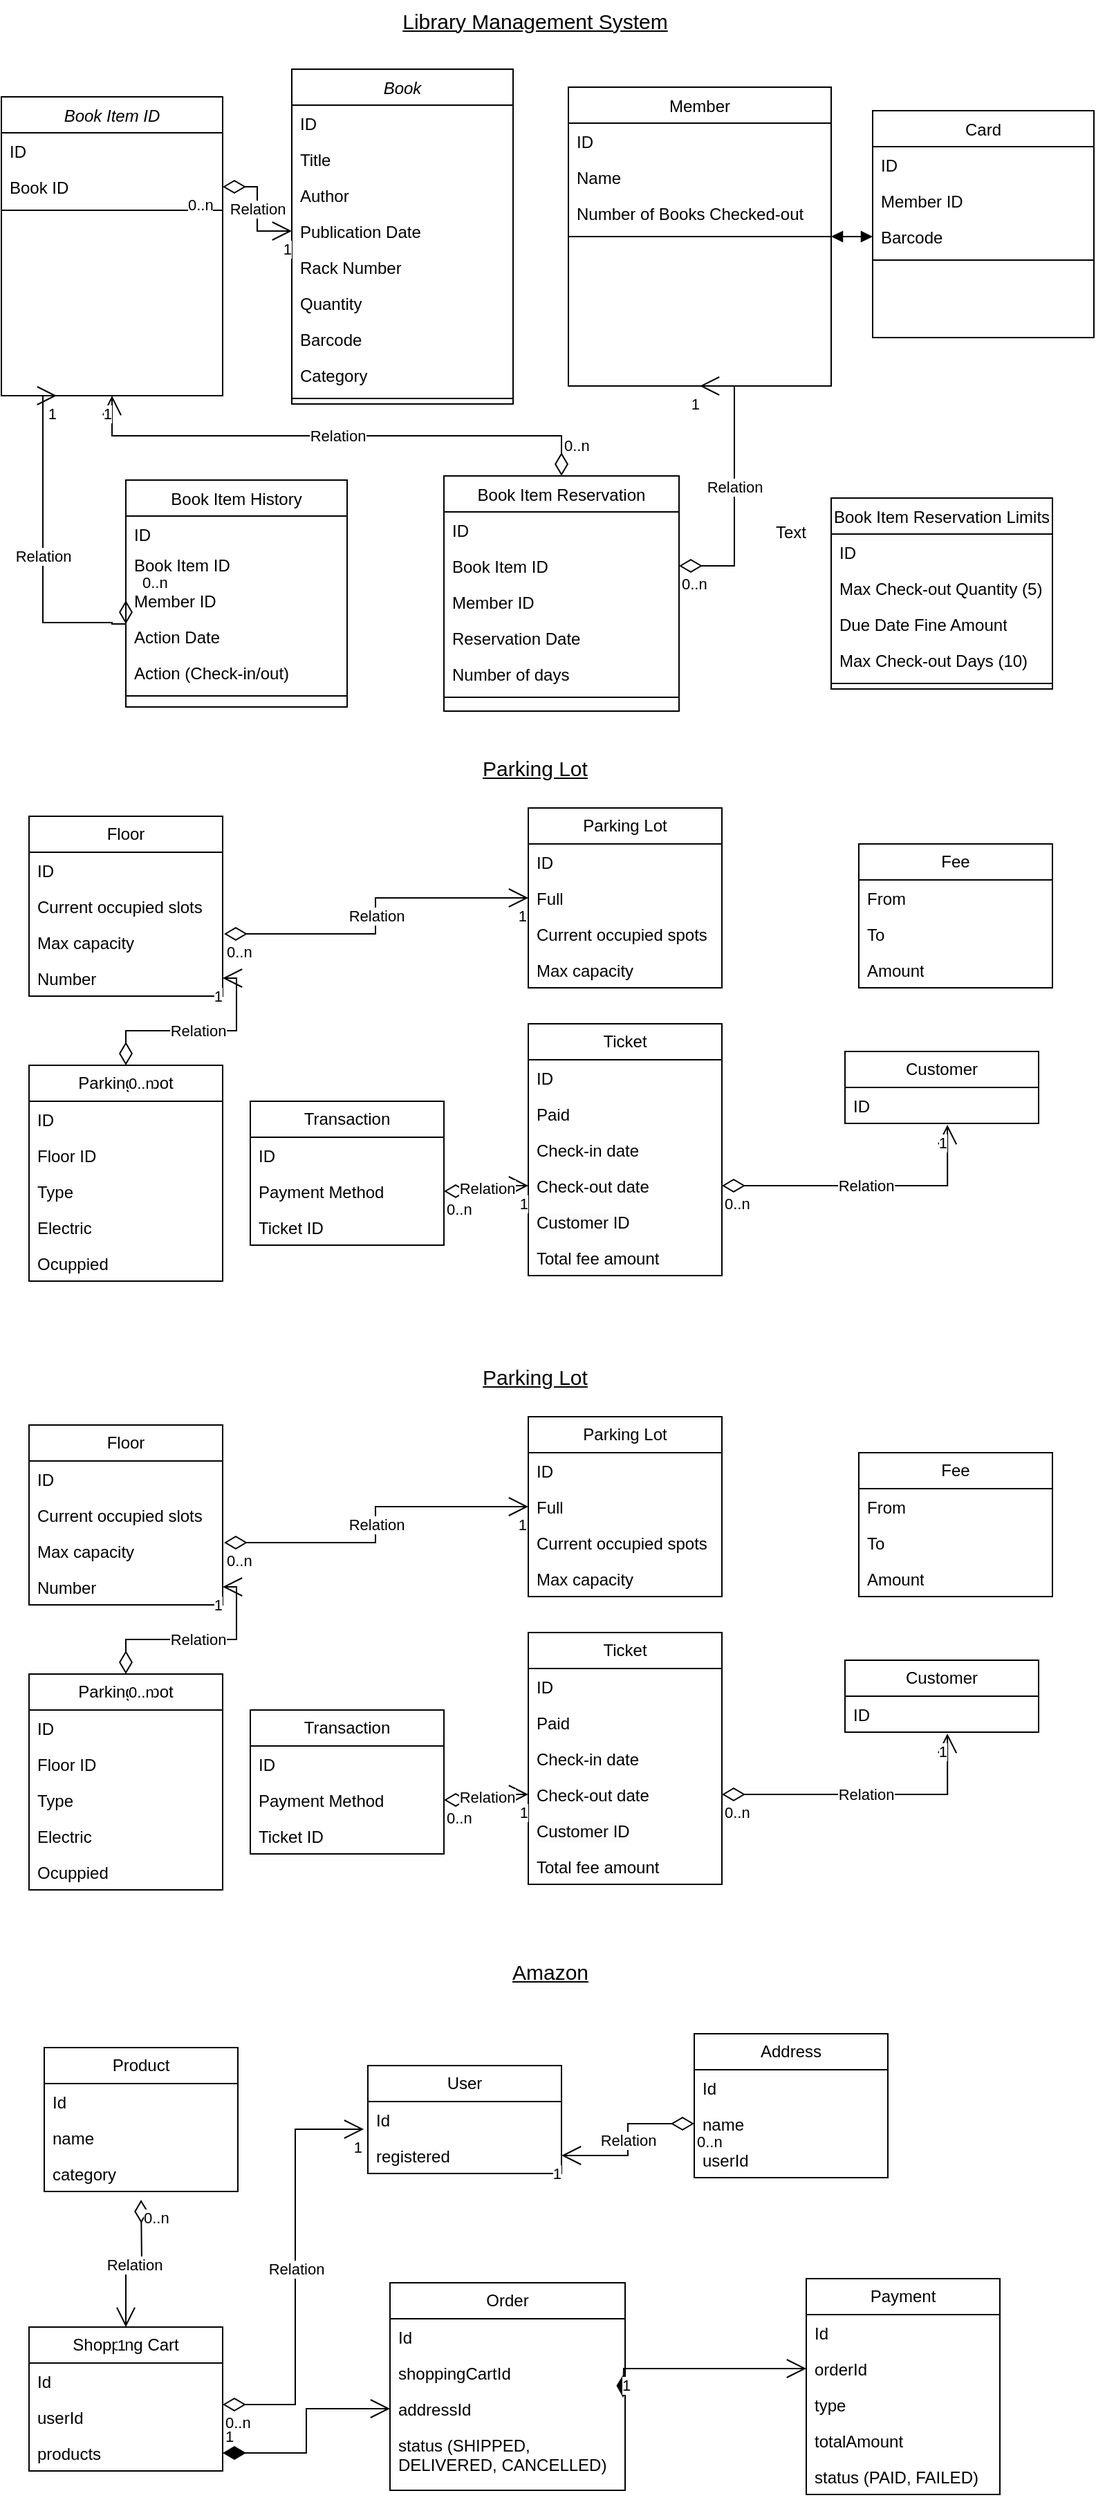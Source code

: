 <mxfile version="22.0.8" type="github">
  <diagram id="C5RBs43oDa-KdzZeNtuy" name="oop2024">
    <mxGraphModel dx="1234" dy="1121" grid="1" gridSize="10" guides="1" tooltips="1" connect="1" arrows="1" fold="1" page="1" pageScale="1" pageWidth="827" pageHeight="1169" math="0" shadow="0">
      <root>
        <mxCell id="WIyWlLk6GJQsqaUBKTNV-0" />
        <mxCell id="WIyWlLk6GJQsqaUBKTNV-1" parent="WIyWlLk6GJQsqaUBKTNV-0" />
        <mxCell id="zkfFHV4jXpPFQw0GAbJ--0" value="Book" style="swimlane;fontStyle=2;align=center;verticalAlign=top;childLayout=stackLayout;horizontal=1;startSize=26;horizontalStack=0;resizeParent=1;resizeLast=0;collapsible=1;marginBottom=0;rounded=0;shadow=0;strokeWidth=1;" parent="WIyWlLk6GJQsqaUBKTNV-1" vertex="1">
          <mxGeometry x="229" y="70" width="160" height="242" as="geometry">
            <mxRectangle x="220" y="120" width="160" height="26" as="alternateBounds" />
          </mxGeometry>
        </mxCell>
        <mxCell id="zkfFHV4jXpPFQw0GAbJ--1" value="ID" style="text;align=left;verticalAlign=top;spacingLeft=4;spacingRight=4;overflow=hidden;rotatable=0;points=[[0,0.5],[1,0.5]];portConstraint=eastwest;" parent="zkfFHV4jXpPFQw0GAbJ--0" vertex="1">
          <mxGeometry y="26" width="160" height="26" as="geometry" />
        </mxCell>
        <mxCell id="zkfFHV4jXpPFQw0GAbJ--2" value="Title" style="text;align=left;verticalAlign=top;spacingLeft=4;spacingRight=4;overflow=hidden;rotatable=0;points=[[0,0.5],[1,0.5]];portConstraint=eastwest;rounded=0;shadow=0;html=0;" parent="zkfFHV4jXpPFQw0GAbJ--0" vertex="1">
          <mxGeometry y="52" width="160" height="26" as="geometry" />
        </mxCell>
        <mxCell id="zkfFHV4jXpPFQw0GAbJ--3" value="Author" style="text;align=left;verticalAlign=top;spacingLeft=4;spacingRight=4;overflow=hidden;rotatable=0;points=[[0,0.5],[1,0.5]];portConstraint=eastwest;rounded=0;shadow=0;html=0;" parent="zkfFHV4jXpPFQw0GAbJ--0" vertex="1">
          <mxGeometry y="78" width="160" height="26" as="geometry" />
        </mxCell>
        <mxCell id="LGSr-dI72gw-elw8Qrqi-5" value="Publication Date" style="text;strokeColor=none;fillColor=none;align=left;verticalAlign=top;spacingLeft=4;spacingRight=4;overflow=hidden;rotatable=0;points=[[0,0.5],[1,0.5]];portConstraint=eastwest;whiteSpace=wrap;html=1;" vertex="1" parent="zkfFHV4jXpPFQw0GAbJ--0">
          <mxGeometry y="104" width="160" height="26" as="geometry" />
        </mxCell>
        <mxCell id="LGSr-dI72gw-elw8Qrqi-6" value="Rack Number" style="text;strokeColor=none;fillColor=none;align=left;verticalAlign=top;spacingLeft=4;spacingRight=4;overflow=hidden;rotatable=0;points=[[0,0.5],[1,0.5]];portConstraint=eastwest;whiteSpace=wrap;html=1;" vertex="1" parent="zkfFHV4jXpPFQw0GAbJ--0">
          <mxGeometry y="130" width="160" height="26" as="geometry" />
        </mxCell>
        <mxCell id="LGSr-dI72gw-elw8Qrqi-38" value="Quantity" style="text;strokeColor=none;fillColor=none;align=left;verticalAlign=top;spacingLeft=4;spacingRight=4;overflow=hidden;rotatable=0;points=[[0,0.5],[1,0.5]];portConstraint=eastwest;whiteSpace=wrap;html=1;" vertex="1" parent="zkfFHV4jXpPFQw0GAbJ--0">
          <mxGeometry y="156" width="160" height="26" as="geometry" />
        </mxCell>
        <mxCell id="LGSr-dI72gw-elw8Qrqi-47" value="Barcode" style="text;strokeColor=none;fillColor=none;align=left;verticalAlign=top;spacingLeft=4;spacingRight=4;overflow=hidden;rotatable=0;points=[[0,0.5],[1,0.5]];portConstraint=eastwest;whiteSpace=wrap;html=1;" vertex="1" parent="zkfFHV4jXpPFQw0GAbJ--0">
          <mxGeometry y="182" width="160" height="26" as="geometry" />
        </mxCell>
        <mxCell id="LGSr-dI72gw-elw8Qrqi-4" value="Category" style="text;strokeColor=none;fillColor=none;align=left;verticalAlign=top;spacingLeft=4;spacingRight=4;overflow=hidden;rotatable=0;points=[[0,0.5],[1,0.5]];portConstraint=eastwest;whiteSpace=wrap;html=1;" vertex="1" parent="zkfFHV4jXpPFQw0GAbJ--0">
          <mxGeometry y="208" width="160" height="26" as="geometry" />
        </mxCell>
        <mxCell id="zkfFHV4jXpPFQw0GAbJ--4" value="" style="line;html=1;strokeWidth=1;align=left;verticalAlign=middle;spacingTop=-1;spacingLeft=3;spacingRight=3;rotatable=0;labelPosition=right;points=[];portConstraint=eastwest;" parent="zkfFHV4jXpPFQw0GAbJ--0" vertex="1">
          <mxGeometry y="234" width="160" height="8" as="geometry" />
        </mxCell>
        <mxCell id="zkfFHV4jXpPFQw0GAbJ--13" value="Book Item Reservation" style="swimlane;fontStyle=0;align=center;verticalAlign=top;childLayout=stackLayout;horizontal=1;startSize=26;horizontalStack=0;resizeParent=1;resizeLast=0;collapsible=1;marginBottom=0;rounded=0;shadow=0;strokeWidth=1;" parent="WIyWlLk6GJQsqaUBKTNV-1" vertex="1">
          <mxGeometry x="339" y="364" width="170" height="170" as="geometry">
            <mxRectangle x="340" y="380" width="170" height="26" as="alternateBounds" />
          </mxGeometry>
        </mxCell>
        <mxCell id="zkfFHV4jXpPFQw0GAbJ--14" value="ID&#xa;" style="text;align=left;verticalAlign=top;spacingLeft=4;spacingRight=4;overflow=hidden;rotatable=0;points=[[0,0.5],[1,0.5]];portConstraint=eastwest;" parent="zkfFHV4jXpPFQw0GAbJ--13" vertex="1">
          <mxGeometry y="26" width="170" height="26" as="geometry" />
        </mxCell>
        <mxCell id="LGSr-dI72gw-elw8Qrqi-36" value="Book Item ID&lt;br&gt;" style="text;strokeColor=none;fillColor=none;align=left;verticalAlign=top;spacingLeft=4;spacingRight=4;overflow=hidden;rotatable=0;points=[[0,0.5],[1,0.5]];portConstraint=eastwest;whiteSpace=wrap;html=1;" vertex="1" parent="zkfFHV4jXpPFQw0GAbJ--13">
          <mxGeometry y="52" width="170" height="26" as="geometry" />
        </mxCell>
        <mxCell id="LGSr-dI72gw-elw8Qrqi-35" value="Member ID" style="text;strokeColor=none;fillColor=none;align=left;verticalAlign=top;spacingLeft=4;spacingRight=4;overflow=hidden;rotatable=0;points=[[0,0.5],[1,0.5]];portConstraint=eastwest;whiteSpace=wrap;html=1;" vertex="1" parent="zkfFHV4jXpPFQw0GAbJ--13">
          <mxGeometry y="78" width="170" height="26" as="geometry" />
        </mxCell>
        <mxCell id="LGSr-dI72gw-elw8Qrqi-73" value="Reservation Date" style="text;strokeColor=none;fillColor=none;align=left;verticalAlign=top;spacingLeft=4;spacingRight=4;overflow=hidden;rotatable=0;points=[[0,0.5],[1,0.5]];portConstraint=eastwest;whiteSpace=wrap;html=1;" vertex="1" parent="zkfFHV4jXpPFQw0GAbJ--13">
          <mxGeometry y="104" width="170" height="26" as="geometry" />
        </mxCell>
        <mxCell id="LGSr-dI72gw-elw8Qrqi-37" value="Number of days" style="text;strokeColor=none;fillColor=none;align=left;verticalAlign=top;spacingLeft=4;spacingRight=4;overflow=hidden;rotatable=0;points=[[0,0.5],[1,0.5]];portConstraint=eastwest;whiteSpace=wrap;html=1;" vertex="1" parent="zkfFHV4jXpPFQw0GAbJ--13">
          <mxGeometry y="130" width="170" height="26" as="geometry" />
        </mxCell>
        <mxCell id="zkfFHV4jXpPFQw0GAbJ--15" value="" style="line;html=1;strokeWidth=1;align=left;verticalAlign=middle;spacingTop=-1;spacingLeft=3;spacingRight=3;rotatable=0;labelPosition=right;points=[];portConstraint=eastwest;" parent="zkfFHV4jXpPFQw0GAbJ--13" vertex="1">
          <mxGeometry y="156" width="170" height="8" as="geometry" />
        </mxCell>
        <mxCell id="zkfFHV4jXpPFQw0GAbJ--17" value="Member" style="swimlane;fontStyle=0;align=center;verticalAlign=top;childLayout=stackLayout;horizontal=1;startSize=26;horizontalStack=0;resizeParent=1;resizeLast=0;collapsible=1;marginBottom=0;rounded=0;shadow=0;strokeWidth=1;" parent="WIyWlLk6GJQsqaUBKTNV-1" vertex="1">
          <mxGeometry x="429" y="83" width="190" height="216" as="geometry">
            <mxRectangle x="550" y="140" width="160" height="26" as="alternateBounds" />
          </mxGeometry>
        </mxCell>
        <mxCell id="zkfFHV4jXpPFQw0GAbJ--18" value="ID" style="text;align=left;verticalAlign=top;spacingLeft=4;spacingRight=4;overflow=hidden;rotatable=0;points=[[0,0.5],[1,0.5]];portConstraint=eastwest;" parent="zkfFHV4jXpPFQw0GAbJ--17" vertex="1">
          <mxGeometry y="26" width="190" height="26" as="geometry" />
        </mxCell>
        <mxCell id="zkfFHV4jXpPFQw0GAbJ--19" value="Name" style="text;align=left;verticalAlign=top;spacingLeft=4;spacingRight=4;overflow=hidden;rotatable=0;points=[[0,0.5],[1,0.5]];portConstraint=eastwest;rounded=0;shadow=0;html=0;" parent="zkfFHV4jXpPFQw0GAbJ--17" vertex="1">
          <mxGeometry y="52" width="190" height="26" as="geometry" />
        </mxCell>
        <mxCell id="LGSr-dI72gw-elw8Qrqi-15" value="Number of Books Checked-out" style="text;strokeColor=none;fillColor=none;align=left;verticalAlign=top;spacingLeft=4;spacingRight=4;overflow=hidden;rotatable=0;points=[[0,0.5],[1,0.5]];portConstraint=eastwest;whiteSpace=wrap;html=1;" vertex="1" parent="zkfFHV4jXpPFQw0GAbJ--17">
          <mxGeometry y="78" width="190" height="26" as="geometry" />
        </mxCell>
        <mxCell id="zkfFHV4jXpPFQw0GAbJ--23" value="" style="line;html=1;strokeWidth=1;align=left;verticalAlign=middle;spacingTop=-1;spacingLeft=3;spacingRight=3;rotatable=0;labelPosition=right;points=[];portConstraint=eastwest;" parent="zkfFHV4jXpPFQw0GAbJ--17" vertex="1">
          <mxGeometry y="104" width="190" height="8" as="geometry" />
        </mxCell>
        <mxCell id="LGSr-dI72gw-elw8Qrqi-9" value="Book Item History" style="swimlane;fontStyle=0;align=center;verticalAlign=top;childLayout=stackLayout;horizontal=1;startSize=26;horizontalStack=0;resizeParent=1;resizeLast=0;collapsible=1;marginBottom=0;rounded=0;shadow=0;strokeWidth=1;" vertex="1" parent="WIyWlLk6GJQsqaUBKTNV-1">
          <mxGeometry x="109" y="367" width="160" height="164" as="geometry">
            <mxRectangle x="340" y="380" width="170" height="26" as="alternateBounds" />
          </mxGeometry>
        </mxCell>
        <mxCell id="LGSr-dI72gw-elw8Qrqi-10" value="ID" style="text;align=left;verticalAlign=top;spacingLeft=4;spacingRight=4;overflow=hidden;rotatable=0;points=[[0,0.5],[1,0.5]];portConstraint=eastwest;" vertex="1" parent="LGSr-dI72gw-elw8Qrqi-9">
          <mxGeometry y="26" width="160" height="22" as="geometry" />
        </mxCell>
        <mxCell id="LGSr-dI72gw-elw8Qrqi-32" value="Book Item ID" style="text;strokeColor=none;fillColor=none;align=left;verticalAlign=top;spacingLeft=4;spacingRight=4;overflow=hidden;rotatable=0;points=[[0,0.5],[1,0.5]];portConstraint=eastwest;whiteSpace=wrap;html=1;" vertex="1" parent="LGSr-dI72gw-elw8Qrqi-9">
          <mxGeometry y="48" width="160" height="26" as="geometry" />
        </mxCell>
        <mxCell id="LGSr-dI72gw-elw8Qrqi-13" value="Member ID" style="text;strokeColor=none;fillColor=none;align=left;verticalAlign=top;spacingLeft=4;spacingRight=4;overflow=hidden;rotatable=0;points=[[0,0.5],[1,0.5]];portConstraint=eastwest;whiteSpace=wrap;html=1;" vertex="1" parent="LGSr-dI72gw-elw8Qrqi-9">
          <mxGeometry y="74" width="160" height="26" as="geometry" />
        </mxCell>
        <mxCell id="LGSr-dI72gw-elw8Qrqi-72" value="Action Date" style="text;strokeColor=none;fillColor=none;align=left;verticalAlign=top;spacingLeft=4;spacingRight=4;overflow=hidden;rotatable=0;points=[[0,0.5],[1,0.5]];portConstraint=eastwest;whiteSpace=wrap;html=1;" vertex="1" parent="LGSr-dI72gw-elw8Qrqi-9">
          <mxGeometry y="100" width="160" height="26" as="geometry" />
        </mxCell>
        <mxCell id="LGSr-dI72gw-elw8Qrqi-12" value="Action (Check-in/out)" style="text;strokeColor=none;fillColor=none;align=left;verticalAlign=top;spacingLeft=4;spacingRight=4;overflow=hidden;rotatable=0;points=[[0,0.5],[1,0.5]];portConstraint=eastwest;whiteSpace=wrap;html=1;" vertex="1" parent="LGSr-dI72gw-elw8Qrqi-9">
          <mxGeometry y="126" width="160" height="26" as="geometry" />
        </mxCell>
        <mxCell id="LGSr-dI72gw-elw8Qrqi-11" value="" style="line;html=1;strokeWidth=1;align=left;verticalAlign=middle;spacingTop=-1;spacingLeft=3;spacingRight=3;rotatable=0;labelPosition=right;points=[];portConstraint=eastwest;" vertex="1" parent="LGSr-dI72gw-elw8Qrqi-9">
          <mxGeometry y="152" width="160" height="8" as="geometry" />
        </mxCell>
        <mxCell id="LGSr-dI72gw-elw8Qrqi-17" value="Book Item Reservation Limits" style="swimlane;fontStyle=0;align=center;verticalAlign=top;childLayout=stackLayout;horizontal=1;startSize=26;horizontalStack=0;resizeParent=1;resizeLast=0;collapsible=1;marginBottom=0;rounded=0;shadow=0;strokeWidth=1;" vertex="1" parent="WIyWlLk6GJQsqaUBKTNV-1">
          <mxGeometry x="619" y="380" width="160" height="138" as="geometry">
            <mxRectangle x="340" y="380" width="170" height="26" as="alternateBounds" />
          </mxGeometry>
        </mxCell>
        <mxCell id="LGSr-dI72gw-elw8Qrqi-18" value="ID" style="text;align=left;verticalAlign=top;spacingLeft=4;spacingRight=4;overflow=hidden;rotatable=0;points=[[0,0.5],[1,0.5]];portConstraint=eastwest;" vertex="1" parent="LGSr-dI72gw-elw8Qrqi-17">
          <mxGeometry y="26" width="160" height="26" as="geometry" />
        </mxCell>
        <mxCell id="LGSr-dI72gw-elw8Qrqi-19" value="Max Check-out Quantity (5)" style="text;strokeColor=none;fillColor=none;align=left;verticalAlign=top;spacingLeft=4;spacingRight=4;overflow=hidden;rotatable=0;points=[[0,0.5],[1,0.5]];portConstraint=eastwest;whiteSpace=wrap;html=1;" vertex="1" parent="LGSr-dI72gw-elw8Qrqi-17">
          <mxGeometry y="52" width="160" height="26" as="geometry" />
        </mxCell>
        <mxCell id="LGSr-dI72gw-elw8Qrqi-34" value="Due Date Fine Amount" style="text;strokeColor=none;fillColor=none;align=left;verticalAlign=top;spacingLeft=4;spacingRight=4;overflow=hidden;rotatable=0;points=[[0,0.5],[1,0.5]];portConstraint=eastwest;whiteSpace=wrap;html=1;" vertex="1" parent="LGSr-dI72gw-elw8Qrqi-17">
          <mxGeometry y="78" width="160" height="26" as="geometry" />
        </mxCell>
        <mxCell id="LGSr-dI72gw-elw8Qrqi-20" value="Max Check-out Days (10)" style="text;strokeColor=none;fillColor=none;align=left;verticalAlign=top;spacingLeft=4;spacingRight=4;overflow=hidden;rotatable=0;points=[[0,0.5],[1,0.5]];portConstraint=eastwest;whiteSpace=wrap;html=1;" vertex="1" parent="LGSr-dI72gw-elw8Qrqi-17">
          <mxGeometry y="104" width="160" height="26" as="geometry" />
        </mxCell>
        <mxCell id="LGSr-dI72gw-elw8Qrqi-22" value="" style="line;html=1;strokeWidth=1;align=left;verticalAlign=middle;spacingTop=-1;spacingLeft=3;spacingRight=3;rotatable=0;labelPosition=right;points=[];portConstraint=eastwest;" vertex="1" parent="LGSr-dI72gw-elw8Qrqi-17">
          <mxGeometry y="130" width="160" height="8" as="geometry" />
        </mxCell>
        <mxCell id="LGSr-dI72gw-elw8Qrqi-23" value="Book Item ID" style="swimlane;fontStyle=2;align=center;verticalAlign=top;childLayout=stackLayout;horizontal=1;startSize=26;horizontalStack=0;resizeParent=1;resizeLast=0;collapsible=1;marginBottom=0;rounded=0;shadow=0;strokeWidth=1;" vertex="1" parent="WIyWlLk6GJQsqaUBKTNV-1">
          <mxGeometry x="19" y="90" width="160" height="216" as="geometry">
            <mxRectangle x="220" y="120" width="160" height="26" as="alternateBounds" />
          </mxGeometry>
        </mxCell>
        <mxCell id="LGSr-dI72gw-elw8Qrqi-24" value="ID" style="text;align=left;verticalAlign=top;spacingLeft=4;spacingRight=4;overflow=hidden;rotatable=0;points=[[0,0.5],[1,0.5]];portConstraint=eastwest;" vertex="1" parent="LGSr-dI72gw-elw8Qrqi-23">
          <mxGeometry y="26" width="160" height="26" as="geometry" />
        </mxCell>
        <mxCell id="LGSr-dI72gw-elw8Qrqi-25" value="Book ID" style="text;align=left;verticalAlign=top;spacingLeft=4;spacingRight=4;overflow=hidden;rotatable=0;points=[[0,0.5],[1,0.5]];portConstraint=eastwest;rounded=0;shadow=0;html=0;" vertex="1" parent="LGSr-dI72gw-elw8Qrqi-23">
          <mxGeometry y="52" width="160" height="26" as="geometry" />
        </mxCell>
        <mxCell id="LGSr-dI72gw-elw8Qrqi-30" value="" style="line;html=1;strokeWidth=1;align=left;verticalAlign=middle;spacingTop=-1;spacingLeft=3;spacingRight=3;rotatable=0;labelPosition=right;points=[];portConstraint=eastwest;" vertex="1" parent="LGSr-dI72gw-elw8Qrqi-23">
          <mxGeometry y="78" width="160" height="8" as="geometry" />
        </mxCell>
        <mxCell id="LGSr-dI72gw-elw8Qrqi-40" value="Card" style="swimlane;fontStyle=0;align=center;verticalAlign=top;childLayout=stackLayout;horizontal=1;startSize=26;horizontalStack=0;resizeParent=1;resizeLast=0;collapsible=1;marginBottom=0;rounded=0;shadow=0;strokeWidth=1;" vertex="1" parent="WIyWlLk6GJQsqaUBKTNV-1">
          <mxGeometry x="649" y="100" width="160" height="164" as="geometry">
            <mxRectangle x="130" y="380" width="160" height="26" as="alternateBounds" />
          </mxGeometry>
        </mxCell>
        <mxCell id="LGSr-dI72gw-elw8Qrqi-41" value="ID" style="text;align=left;verticalAlign=top;spacingLeft=4;spacingRight=4;overflow=hidden;rotatable=0;points=[[0,0.5],[1,0.5]];portConstraint=eastwest;" vertex="1" parent="LGSr-dI72gw-elw8Qrqi-40">
          <mxGeometry y="26" width="160" height="26" as="geometry" />
        </mxCell>
        <mxCell id="LGSr-dI72gw-elw8Qrqi-42" value="Member ID" style="text;align=left;verticalAlign=top;spacingLeft=4;spacingRight=4;overflow=hidden;rotatable=0;points=[[0,0.5],[1,0.5]];portConstraint=eastwest;rounded=0;shadow=0;html=0;" vertex="1" parent="LGSr-dI72gw-elw8Qrqi-40">
          <mxGeometry y="52" width="160" height="26" as="geometry" />
        </mxCell>
        <mxCell id="LGSr-dI72gw-elw8Qrqi-46" value="Barcode" style="text;strokeColor=none;fillColor=none;align=left;verticalAlign=top;spacingLeft=4;spacingRight=4;overflow=hidden;rotatable=0;points=[[0,0.5],[1,0.5]];portConstraint=eastwest;whiteSpace=wrap;html=1;" vertex="1" parent="LGSr-dI72gw-elw8Qrqi-40">
          <mxGeometry y="78" width="160" height="26" as="geometry" />
        </mxCell>
        <mxCell id="LGSr-dI72gw-elw8Qrqi-43" value="" style="line;html=1;strokeWidth=1;align=left;verticalAlign=middle;spacingTop=-1;spacingLeft=3;spacingRight=3;rotatable=0;labelPosition=right;points=[];portConstraint=eastwest;" vertex="1" parent="LGSr-dI72gw-elw8Qrqi-40">
          <mxGeometry y="104" width="160" height="8" as="geometry" />
        </mxCell>
        <mxCell id="LGSr-dI72gw-elw8Qrqi-61" value="Relation" style="endArrow=open;html=1;endSize=12;startArrow=diamondThin;startSize=14;startFill=0;edgeStyle=orthogonalEdgeStyle;rounded=0;exitX=1;exitY=0.5;exitDx=0;exitDy=0;entryX=0;entryY=0.5;entryDx=0;entryDy=0;" edge="1" parent="WIyWlLk6GJQsqaUBKTNV-1" source="LGSr-dI72gw-elw8Qrqi-25" target="LGSr-dI72gw-elw8Qrqi-5">
          <mxGeometry relative="1" as="geometry">
            <mxPoint x="199" y="201" as="sourcePoint" />
            <mxPoint x="429" y="180" as="targetPoint" />
          </mxGeometry>
        </mxCell>
        <mxCell id="LGSr-dI72gw-elw8Qrqi-62" value="0..n" style="edgeLabel;resizable=0;html=1;align=left;verticalAlign=top;" connectable="0" vertex="1" parent="LGSr-dI72gw-elw8Qrqi-61">
          <mxGeometry x="-1" relative="1" as="geometry">
            <mxPoint x="-27" as="offset" />
          </mxGeometry>
        </mxCell>
        <mxCell id="LGSr-dI72gw-elw8Qrqi-63" value="1" style="edgeLabel;resizable=0;html=1;align=right;verticalAlign=top;" connectable="0" vertex="1" parent="LGSr-dI72gw-elw8Qrqi-61">
          <mxGeometry x="1" relative="1" as="geometry" />
        </mxCell>
        <mxCell id="LGSr-dI72gw-elw8Qrqi-64" value="" style="endArrow=block;startArrow=block;endFill=1;startFill=1;html=1;rounded=0;entryX=1;entryY=0.5;entryDx=0;entryDy=0;exitX=0;exitY=0.5;exitDx=0;exitDy=0;" edge="1" parent="WIyWlLk6GJQsqaUBKTNV-1" source="LGSr-dI72gw-elw8Qrqi-46" target="zkfFHV4jXpPFQw0GAbJ--17">
          <mxGeometry width="160" relative="1" as="geometry">
            <mxPoint x="717" y="10" as="sourcePoint" />
            <mxPoint x="839" y="-20" as="targetPoint" />
          </mxGeometry>
        </mxCell>
        <mxCell id="LGSr-dI72gw-elw8Qrqi-66" value="Relation" style="endArrow=open;html=1;endSize=12;startArrow=diamondThin;startSize=14;startFill=0;edgeStyle=orthogonalEdgeStyle;rounded=0;exitX=0.5;exitY=0;exitDx=0;exitDy=0;entryX=0.5;entryY=1;entryDx=0;entryDy=0;" edge="1" parent="WIyWlLk6GJQsqaUBKTNV-1" source="zkfFHV4jXpPFQw0GAbJ--13" target="LGSr-dI72gw-elw8Qrqi-23">
          <mxGeometry relative="1" as="geometry">
            <mxPoint x="369" y="370" as="sourcePoint" />
            <mxPoint x="529" y="370" as="targetPoint" />
          </mxGeometry>
        </mxCell>
        <mxCell id="LGSr-dI72gw-elw8Qrqi-67" value="0..n" style="edgeLabel;resizable=0;html=1;align=left;verticalAlign=top;" connectable="0" vertex="1" parent="LGSr-dI72gw-elw8Qrqi-66">
          <mxGeometry x="-1" relative="1" as="geometry">
            <mxPoint y="-35" as="offset" />
          </mxGeometry>
        </mxCell>
        <mxCell id="LGSr-dI72gw-elw8Qrqi-68" value="1" style="edgeLabel;resizable=0;html=1;align=right;verticalAlign=top;" connectable="0" vertex="1" parent="LGSr-dI72gw-elw8Qrqi-66">
          <mxGeometry x="1" relative="1" as="geometry" />
        </mxCell>
        <mxCell id="LGSr-dI72gw-elw8Qrqi-69" value="Relation" style="endArrow=open;html=1;endSize=12;startArrow=diamondThin;startSize=14;startFill=0;edgeStyle=orthogonalEdgeStyle;rounded=0;entryX=0.5;entryY=1;entryDx=0;entryDy=0;exitX=1;exitY=0.5;exitDx=0;exitDy=0;" edge="1" parent="WIyWlLk6GJQsqaUBKTNV-1" source="LGSr-dI72gw-elw8Qrqi-36" target="zkfFHV4jXpPFQw0GAbJ--17">
          <mxGeometry relative="1" as="geometry">
            <mxPoint x="369" y="370" as="sourcePoint" />
            <mxPoint x="529" y="370" as="targetPoint" />
            <Array as="points">
              <mxPoint x="549" y="429" />
              <mxPoint x="549" y="299" />
            </Array>
          </mxGeometry>
        </mxCell>
        <mxCell id="LGSr-dI72gw-elw8Qrqi-70" value="0..n" style="edgeLabel;resizable=0;html=1;align=left;verticalAlign=top;" connectable="0" vertex="1" parent="LGSr-dI72gw-elw8Qrqi-69">
          <mxGeometry x="-1" relative="1" as="geometry" />
        </mxCell>
        <mxCell id="LGSr-dI72gw-elw8Qrqi-71" value="1" style="edgeLabel;resizable=0;html=1;align=right;verticalAlign=top;" connectable="0" vertex="1" parent="LGSr-dI72gw-elw8Qrqi-69">
          <mxGeometry x="1" relative="1" as="geometry" />
        </mxCell>
        <mxCell id="LGSr-dI72gw-elw8Qrqi-74" value="Relation" style="endArrow=open;html=1;endSize=12;startArrow=diamondThin;startSize=14;startFill=0;edgeStyle=orthogonalEdgeStyle;rounded=0;entryX=0.25;entryY=1;entryDx=0;entryDy=0;exitX=0;exitY=0.5;exitDx=0;exitDy=0;" edge="1" parent="WIyWlLk6GJQsqaUBKTNV-1" source="LGSr-dI72gw-elw8Qrqi-13" target="LGSr-dI72gw-elw8Qrqi-23">
          <mxGeometry relative="1" as="geometry">
            <mxPoint x="99" y="430" as="sourcePoint" />
            <mxPoint x="259" y="430" as="targetPoint" />
            <Array as="points">
              <mxPoint x="99" y="471" />
              <mxPoint x="99" y="470" />
              <mxPoint x="49" y="470" />
            </Array>
          </mxGeometry>
        </mxCell>
        <mxCell id="LGSr-dI72gw-elw8Qrqi-75" value="0..n" style="edgeLabel;resizable=0;html=1;align=left;verticalAlign=top;" connectable="0" vertex="1" parent="LGSr-dI72gw-elw8Qrqi-74">
          <mxGeometry x="-1" relative="1" as="geometry">
            <mxPoint x="10" y="-26" as="offset" />
          </mxGeometry>
        </mxCell>
        <mxCell id="LGSr-dI72gw-elw8Qrqi-76" value="1" style="edgeLabel;resizable=0;html=1;align=right;verticalAlign=top;" connectable="0" vertex="1" parent="LGSr-dI72gw-elw8Qrqi-74">
          <mxGeometry x="1" relative="1" as="geometry" />
        </mxCell>
        <mxCell id="LGSr-dI72gw-elw8Qrqi-77" value="Text" style="text;html=1;strokeColor=none;fillColor=none;align=center;verticalAlign=middle;whiteSpace=wrap;rounded=0;" vertex="1" parent="WIyWlLk6GJQsqaUBKTNV-1">
          <mxGeometry x="560" y="390" width="60" height="30" as="geometry" />
        </mxCell>
        <mxCell id="LGSr-dI72gw-elw8Qrqi-78" value="Library Management System" style="text;html=1;strokeColor=none;fillColor=none;align=center;verticalAlign=middle;whiteSpace=wrap;rounded=0;fontSize=15;fontStyle=4" vertex="1" parent="WIyWlLk6GJQsqaUBKTNV-1">
          <mxGeometry x="220" y="20" width="370" height="30" as="geometry" />
        </mxCell>
        <mxCell id="LGSr-dI72gw-elw8Qrqi-81" value="Parking Lot" style="text;html=1;strokeColor=none;fillColor=none;align=center;verticalAlign=middle;whiteSpace=wrap;rounded=0;fontSize=15;fontStyle=4" vertex="1" parent="WIyWlLk6GJQsqaUBKTNV-1">
          <mxGeometry x="220" y="560" width="370" height="30" as="geometry" />
        </mxCell>
        <mxCell id="LGSr-dI72gw-elw8Qrqi-82" value="Floor" style="swimlane;fontStyle=0;childLayout=stackLayout;horizontal=1;startSize=26;fillColor=none;horizontalStack=0;resizeParent=1;resizeParentMax=0;resizeLast=0;collapsible=1;marginBottom=0;whiteSpace=wrap;html=1;" vertex="1" parent="WIyWlLk6GJQsqaUBKTNV-1">
          <mxGeometry x="39" y="610" width="140" height="130" as="geometry" />
        </mxCell>
        <mxCell id="LGSr-dI72gw-elw8Qrqi-83" value="ID" style="text;strokeColor=none;fillColor=none;align=left;verticalAlign=top;spacingLeft=4;spacingRight=4;overflow=hidden;rotatable=0;points=[[0,0.5],[1,0.5]];portConstraint=eastwest;whiteSpace=wrap;html=1;" vertex="1" parent="LGSr-dI72gw-elw8Qrqi-82">
          <mxGeometry y="26" width="140" height="26" as="geometry" />
        </mxCell>
        <mxCell id="LGSr-dI72gw-elw8Qrqi-123" value="Current occupied slots" style="text;strokeColor=none;fillColor=none;align=left;verticalAlign=top;spacingLeft=4;spacingRight=4;overflow=hidden;rotatable=0;points=[[0,0.5],[1,0.5]];portConstraint=eastwest;whiteSpace=wrap;html=1;" vertex="1" parent="LGSr-dI72gw-elw8Qrqi-82">
          <mxGeometry y="52" width="140" height="26" as="geometry" />
        </mxCell>
        <mxCell id="LGSr-dI72gw-elw8Qrqi-124" value="Max capacity" style="text;strokeColor=none;fillColor=none;align=left;verticalAlign=top;spacingLeft=4;spacingRight=4;overflow=hidden;rotatable=0;points=[[0,0.5],[1,0.5]];portConstraint=eastwest;whiteSpace=wrap;html=1;" vertex="1" parent="LGSr-dI72gw-elw8Qrqi-82">
          <mxGeometry y="78" width="140" height="26" as="geometry" />
        </mxCell>
        <mxCell id="LGSr-dI72gw-elw8Qrqi-84" value="Number" style="text;strokeColor=none;fillColor=none;align=left;verticalAlign=top;spacingLeft=4;spacingRight=4;overflow=hidden;rotatable=0;points=[[0,0.5],[1,0.5]];portConstraint=eastwest;whiteSpace=wrap;html=1;" vertex="1" parent="LGSr-dI72gw-elw8Qrqi-82">
          <mxGeometry y="104" width="140" height="26" as="geometry" />
        </mxCell>
        <mxCell id="LGSr-dI72gw-elw8Qrqi-86" value="Parking Lot" style="swimlane;fontStyle=0;childLayout=stackLayout;horizontal=1;startSize=26;fillColor=none;horizontalStack=0;resizeParent=1;resizeParentMax=0;resizeLast=0;collapsible=1;marginBottom=0;whiteSpace=wrap;html=1;" vertex="1" parent="WIyWlLk6GJQsqaUBKTNV-1">
          <mxGeometry x="400" y="604" width="140" height="130" as="geometry" />
        </mxCell>
        <mxCell id="LGSr-dI72gw-elw8Qrqi-87" value="ID" style="text;strokeColor=none;fillColor=none;align=left;verticalAlign=top;spacingLeft=4;spacingRight=4;overflow=hidden;rotatable=0;points=[[0,0.5],[1,0.5]];portConstraint=eastwest;whiteSpace=wrap;html=1;" vertex="1" parent="LGSr-dI72gw-elw8Qrqi-86">
          <mxGeometry y="26" width="140" height="26" as="geometry" />
        </mxCell>
        <mxCell id="LGSr-dI72gw-elw8Qrqi-115" value="Full" style="text;strokeColor=none;fillColor=none;align=left;verticalAlign=top;spacingLeft=4;spacingRight=4;overflow=hidden;rotatable=0;points=[[0,0.5],[1,0.5]];portConstraint=eastwest;whiteSpace=wrap;html=1;" vertex="1" parent="LGSr-dI72gw-elw8Qrqi-86">
          <mxGeometry y="52" width="140" height="26" as="geometry" />
        </mxCell>
        <mxCell id="LGSr-dI72gw-elw8Qrqi-116" value="Current occupied spots" style="text;strokeColor=none;fillColor=none;align=left;verticalAlign=top;spacingLeft=4;spacingRight=4;overflow=hidden;rotatable=0;points=[[0,0.5],[1,0.5]];portConstraint=eastwest;whiteSpace=wrap;html=1;" vertex="1" parent="LGSr-dI72gw-elw8Qrqi-86">
          <mxGeometry y="78" width="140" height="26" as="geometry" />
        </mxCell>
        <mxCell id="LGSr-dI72gw-elw8Qrqi-114" value="Max capacity" style="text;strokeColor=none;fillColor=none;align=left;verticalAlign=top;spacingLeft=4;spacingRight=4;overflow=hidden;rotatable=0;points=[[0,0.5],[1,0.5]];portConstraint=eastwest;whiteSpace=wrap;html=1;" vertex="1" parent="LGSr-dI72gw-elw8Qrqi-86">
          <mxGeometry y="104" width="140" height="26" as="geometry" />
        </mxCell>
        <mxCell id="LGSr-dI72gw-elw8Qrqi-97" value="Customer" style="swimlane;fontStyle=0;childLayout=stackLayout;horizontal=1;startSize=26;fillColor=none;horizontalStack=0;resizeParent=1;resizeParentMax=0;resizeLast=0;collapsible=1;marginBottom=0;whiteSpace=wrap;html=1;" vertex="1" parent="WIyWlLk6GJQsqaUBKTNV-1">
          <mxGeometry x="629" y="780" width="140" height="52" as="geometry" />
        </mxCell>
        <mxCell id="LGSr-dI72gw-elw8Qrqi-98" value="ID" style="text;strokeColor=none;fillColor=none;align=left;verticalAlign=top;spacingLeft=4;spacingRight=4;overflow=hidden;rotatable=0;points=[[0,0.5],[1,0.5]];portConstraint=eastwest;whiteSpace=wrap;html=1;" vertex="1" parent="LGSr-dI72gw-elw8Qrqi-97">
          <mxGeometry y="26" width="140" height="26" as="geometry" />
        </mxCell>
        <mxCell id="LGSr-dI72gw-elw8Qrqi-99" value="Ticket" style="swimlane;fontStyle=0;childLayout=stackLayout;horizontal=1;startSize=26;fillColor=none;horizontalStack=0;resizeParent=1;resizeParentMax=0;resizeLast=0;collapsible=1;marginBottom=0;whiteSpace=wrap;html=1;" vertex="1" parent="WIyWlLk6GJQsqaUBKTNV-1">
          <mxGeometry x="400" y="760" width="140" height="182" as="geometry" />
        </mxCell>
        <mxCell id="LGSr-dI72gw-elw8Qrqi-100" value="ID" style="text;strokeColor=none;fillColor=none;align=left;verticalAlign=top;spacingLeft=4;spacingRight=4;overflow=hidden;rotatable=0;points=[[0,0.5],[1,0.5]];portConstraint=eastwest;whiteSpace=wrap;html=1;" vertex="1" parent="LGSr-dI72gw-elw8Qrqi-99">
          <mxGeometry y="26" width="140" height="26" as="geometry" />
        </mxCell>
        <mxCell id="LGSr-dI72gw-elw8Qrqi-113" value="Paid" style="text;strokeColor=none;fillColor=none;align=left;verticalAlign=top;spacingLeft=4;spacingRight=4;overflow=hidden;rotatable=0;points=[[0,0.5],[1,0.5]];portConstraint=eastwest;whiteSpace=wrap;html=1;" vertex="1" parent="LGSr-dI72gw-elw8Qrqi-99">
          <mxGeometry y="52" width="140" height="26" as="geometry" />
        </mxCell>
        <mxCell id="LGSr-dI72gw-elw8Qrqi-125" value="Check-in date" style="text;strokeColor=none;fillColor=none;align=left;verticalAlign=top;spacingLeft=4;spacingRight=4;overflow=hidden;rotatable=0;points=[[0,0.5],[1,0.5]];portConstraint=eastwest;whiteSpace=wrap;html=1;" vertex="1" parent="LGSr-dI72gw-elw8Qrqi-99">
          <mxGeometry y="78" width="140" height="26" as="geometry" />
        </mxCell>
        <mxCell id="LGSr-dI72gw-elw8Qrqi-126" value="Check-out date" style="text;strokeColor=none;fillColor=none;align=left;verticalAlign=top;spacingLeft=4;spacingRight=4;overflow=hidden;rotatable=0;points=[[0,0.5],[1,0.5]];portConstraint=eastwest;whiteSpace=wrap;html=1;" vertex="1" parent="LGSr-dI72gw-elw8Qrqi-99">
          <mxGeometry y="104" width="140" height="26" as="geometry" />
        </mxCell>
        <mxCell id="LGSr-dI72gw-elw8Qrqi-139" value="&lt;meta charset=&quot;utf-8&quot;&gt;&lt;span style=&quot;color: rgb(0, 0, 0); font-family: Helvetica; font-size: 12px; font-style: normal; font-variant-ligatures: normal; font-variant-caps: normal; font-weight: 400; letter-spacing: normal; orphans: 2; text-align: left; text-indent: 0px; text-transform: none; widows: 2; word-spacing: 0px; -webkit-text-stroke-width: 0px; background-color: rgb(251, 251, 251); text-decoration-thickness: initial; text-decoration-style: initial; text-decoration-color: initial; float: none; display: inline !important;&quot;&gt;Customer ID&lt;/span&gt;" style="text;strokeColor=none;fillColor=none;align=left;verticalAlign=top;spacingLeft=4;spacingRight=4;overflow=hidden;rotatable=0;points=[[0,0.5],[1,0.5]];portConstraint=eastwest;whiteSpace=wrap;html=1;" vertex="1" parent="LGSr-dI72gw-elw8Qrqi-99">
          <mxGeometry y="130" width="140" height="26" as="geometry" />
        </mxCell>
        <mxCell id="LGSr-dI72gw-elw8Qrqi-108" value="Total fee amount" style="text;strokeColor=none;fillColor=none;align=left;verticalAlign=top;spacingLeft=4;spacingRight=4;overflow=hidden;rotatable=0;points=[[0,0.5],[1,0.5]];portConstraint=eastwest;whiteSpace=wrap;html=1;" vertex="1" parent="LGSr-dI72gw-elw8Qrqi-99">
          <mxGeometry y="156" width="140" height="26" as="geometry" />
        </mxCell>
        <mxCell id="LGSr-dI72gw-elw8Qrqi-103" value="Transaction" style="swimlane;fontStyle=0;childLayout=stackLayout;horizontal=1;startSize=26;fillColor=none;horizontalStack=0;resizeParent=1;resizeParentMax=0;resizeLast=0;collapsible=1;marginBottom=0;whiteSpace=wrap;html=1;" vertex="1" parent="WIyWlLk6GJQsqaUBKTNV-1">
          <mxGeometry x="199" y="816" width="140" height="104" as="geometry" />
        </mxCell>
        <mxCell id="LGSr-dI72gw-elw8Qrqi-104" value="ID" style="text;strokeColor=none;fillColor=none;align=left;verticalAlign=top;spacingLeft=4;spacingRight=4;overflow=hidden;rotatable=0;points=[[0,0.5],[1,0.5]];portConstraint=eastwest;whiteSpace=wrap;html=1;" vertex="1" parent="LGSr-dI72gw-elw8Qrqi-103">
          <mxGeometry y="26" width="140" height="26" as="geometry" />
        </mxCell>
        <mxCell id="LGSr-dI72gw-elw8Qrqi-111" value="Payment Method" style="text;strokeColor=none;fillColor=none;align=left;verticalAlign=top;spacingLeft=4;spacingRight=4;overflow=hidden;rotatable=0;points=[[0,0.5],[1,0.5]];portConstraint=eastwest;whiteSpace=wrap;html=1;" vertex="1" parent="LGSr-dI72gw-elw8Qrqi-103">
          <mxGeometry y="52" width="140" height="26" as="geometry" />
        </mxCell>
        <mxCell id="LGSr-dI72gw-elw8Qrqi-106" value="Ticket ID" style="text;strokeColor=none;fillColor=none;align=left;verticalAlign=top;spacingLeft=4;spacingRight=4;overflow=hidden;rotatable=0;points=[[0,0.5],[1,0.5]];portConstraint=eastwest;whiteSpace=wrap;html=1;" vertex="1" parent="LGSr-dI72gw-elw8Qrqi-103">
          <mxGeometry y="78" width="140" height="26" as="geometry" />
        </mxCell>
        <mxCell id="LGSr-dI72gw-elw8Qrqi-117" value="Parking Spot" style="swimlane;fontStyle=0;childLayout=stackLayout;horizontal=1;startSize=26;fillColor=none;horizontalStack=0;resizeParent=1;resizeParentMax=0;resizeLast=0;collapsible=1;marginBottom=0;whiteSpace=wrap;html=1;" vertex="1" parent="WIyWlLk6GJQsqaUBKTNV-1">
          <mxGeometry x="39" y="790" width="140" height="156" as="geometry" />
        </mxCell>
        <mxCell id="LGSr-dI72gw-elw8Qrqi-118" value="ID" style="text;strokeColor=none;fillColor=none;align=left;verticalAlign=top;spacingLeft=4;spacingRight=4;overflow=hidden;rotatable=0;points=[[0,0.5],[1,0.5]];portConstraint=eastwest;whiteSpace=wrap;html=1;" vertex="1" parent="LGSr-dI72gw-elw8Qrqi-117">
          <mxGeometry y="26" width="140" height="26" as="geometry" />
        </mxCell>
        <mxCell id="LGSr-dI72gw-elw8Qrqi-120" value="Floor ID" style="text;strokeColor=none;fillColor=none;align=left;verticalAlign=top;spacingLeft=4;spacingRight=4;overflow=hidden;rotatable=0;points=[[0,0.5],[1,0.5]];portConstraint=eastwest;whiteSpace=wrap;html=1;" vertex="1" parent="LGSr-dI72gw-elw8Qrqi-117">
          <mxGeometry y="52" width="140" height="26" as="geometry" />
        </mxCell>
        <mxCell id="LGSr-dI72gw-elw8Qrqi-119" value="Type" style="text;strokeColor=none;fillColor=none;align=left;verticalAlign=top;spacingLeft=4;spacingRight=4;overflow=hidden;rotatable=0;points=[[0,0.5],[1,0.5]];portConstraint=eastwest;whiteSpace=wrap;html=1;" vertex="1" parent="LGSr-dI72gw-elw8Qrqi-117">
          <mxGeometry y="78" width="140" height="26" as="geometry" />
        </mxCell>
        <mxCell id="LGSr-dI72gw-elw8Qrqi-121" value="Electric" style="text;strokeColor=none;fillColor=none;align=left;verticalAlign=top;spacingLeft=4;spacingRight=4;overflow=hidden;rotatable=0;points=[[0,0.5],[1,0.5]];portConstraint=eastwest;whiteSpace=wrap;html=1;" vertex="1" parent="LGSr-dI72gw-elw8Qrqi-117">
          <mxGeometry y="104" width="140" height="26" as="geometry" />
        </mxCell>
        <mxCell id="LGSr-dI72gw-elw8Qrqi-122" value="Ocuppied" style="text;strokeColor=none;fillColor=none;align=left;verticalAlign=top;spacingLeft=4;spacingRight=4;overflow=hidden;rotatable=0;points=[[0,0.5],[1,0.5]];portConstraint=eastwest;whiteSpace=wrap;html=1;" vertex="1" parent="LGSr-dI72gw-elw8Qrqi-117">
          <mxGeometry y="130" width="140" height="26" as="geometry" />
        </mxCell>
        <mxCell id="LGSr-dI72gw-elw8Qrqi-128" value="Fee" style="swimlane;fontStyle=0;childLayout=stackLayout;horizontal=1;startSize=26;fillColor=none;horizontalStack=0;resizeParent=1;resizeParentMax=0;resizeLast=0;collapsible=1;marginBottom=0;whiteSpace=wrap;html=1;" vertex="1" parent="WIyWlLk6GJQsqaUBKTNV-1">
          <mxGeometry x="639" y="630" width="140" height="104" as="geometry" />
        </mxCell>
        <mxCell id="LGSr-dI72gw-elw8Qrqi-130" value="From" style="text;strokeColor=none;fillColor=none;align=left;verticalAlign=top;spacingLeft=4;spacingRight=4;overflow=hidden;rotatable=0;points=[[0,0.5],[1,0.5]];portConstraint=eastwest;whiteSpace=wrap;html=1;" vertex="1" parent="LGSr-dI72gw-elw8Qrqi-128">
          <mxGeometry y="26" width="140" height="26" as="geometry" />
        </mxCell>
        <mxCell id="LGSr-dI72gw-elw8Qrqi-134" value="To" style="text;strokeColor=none;fillColor=none;align=left;verticalAlign=top;spacingLeft=4;spacingRight=4;overflow=hidden;rotatable=0;points=[[0,0.5],[1,0.5]];portConstraint=eastwest;whiteSpace=wrap;html=1;" vertex="1" parent="LGSr-dI72gw-elw8Qrqi-128">
          <mxGeometry y="52" width="140" height="26" as="geometry" />
        </mxCell>
        <mxCell id="LGSr-dI72gw-elw8Qrqi-132" value="Amount" style="text;strokeColor=none;fillColor=none;align=left;verticalAlign=top;spacingLeft=4;spacingRight=4;overflow=hidden;rotatable=0;points=[[0,0.5],[1,0.5]];portConstraint=eastwest;whiteSpace=wrap;html=1;" vertex="1" parent="LGSr-dI72gw-elw8Qrqi-128">
          <mxGeometry y="78" width="140" height="26" as="geometry" />
        </mxCell>
        <mxCell id="LGSr-dI72gw-elw8Qrqi-136" value="Relation" style="endArrow=open;html=1;endSize=12;startArrow=diamondThin;startSize=14;startFill=0;edgeStyle=orthogonalEdgeStyle;rounded=0;entryX=0;entryY=0.5;entryDx=0;entryDy=0;exitX=1.007;exitY=0.269;exitDx=0;exitDy=0;exitPerimeter=0;" edge="1" parent="WIyWlLk6GJQsqaUBKTNV-1" source="LGSr-dI72gw-elw8Qrqi-124" target="LGSr-dI72gw-elw8Qrqi-115">
          <mxGeometry relative="1" as="geometry">
            <mxPoint x="190" y="700" as="sourcePoint" />
            <mxPoint x="350" y="700" as="targetPoint" />
          </mxGeometry>
        </mxCell>
        <mxCell id="LGSr-dI72gw-elw8Qrqi-137" value="0..n" style="edgeLabel;resizable=0;html=1;align=left;verticalAlign=top;" connectable="0" vertex="1" parent="LGSr-dI72gw-elw8Qrqi-136">
          <mxGeometry x="-1" relative="1" as="geometry" />
        </mxCell>
        <mxCell id="LGSr-dI72gw-elw8Qrqi-138" value="1" style="edgeLabel;resizable=0;html=1;align=right;verticalAlign=top;" connectable="0" vertex="1" parent="LGSr-dI72gw-elw8Qrqi-136">
          <mxGeometry x="1" relative="1" as="geometry" />
        </mxCell>
        <mxCell id="LGSr-dI72gw-elw8Qrqi-140" value="Relation" style="endArrow=open;html=1;endSize=12;startArrow=diamondThin;startSize=14;startFill=0;edgeStyle=orthogonalEdgeStyle;rounded=0;entryX=1;entryY=0.5;entryDx=0;entryDy=0;exitX=0.5;exitY=0;exitDx=0;exitDy=0;" edge="1" parent="WIyWlLk6GJQsqaUBKTNV-1" source="LGSr-dI72gw-elw8Qrqi-117" target="LGSr-dI72gw-elw8Qrqi-84">
          <mxGeometry relative="1" as="geometry">
            <mxPoint x="70" y="840" as="sourcePoint" />
            <mxPoint x="170" y="1030" as="targetPoint" />
          </mxGeometry>
        </mxCell>
        <mxCell id="LGSr-dI72gw-elw8Qrqi-141" value="0..n" style="edgeLabel;resizable=0;html=1;align=left;verticalAlign=top;" connectable="0" vertex="1" parent="LGSr-dI72gw-elw8Qrqi-140">
          <mxGeometry x="-1" relative="1" as="geometry" />
        </mxCell>
        <mxCell id="LGSr-dI72gw-elw8Qrqi-142" value="1" style="edgeLabel;resizable=0;html=1;align=right;verticalAlign=top;" connectable="0" vertex="1" parent="LGSr-dI72gw-elw8Qrqi-140">
          <mxGeometry x="1" relative="1" as="geometry" />
        </mxCell>
        <mxCell id="LGSr-dI72gw-elw8Qrqi-143" value="Relation" style="endArrow=open;html=1;endSize=12;startArrow=diamondThin;startSize=14;startFill=0;edgeStyle=orthogonalEdgeStyle;rounded=0;entryX=0.529;entryY=1.038;entryDx=0;entryDy=0;exitX=1;exitY=0.5;exitDx=0;exitDy=0;entryPerimeter=0;" edge="1" parent="WIyWlLk6GJQsqaUBKTNV-1" source="LGSr-dI72gw-elw8Qrqi-126" target="LGSr-dI72gw-elw8Qrqi-98">
          <mxGeometry relative="1" as="geometry">
            <mxPoint x="640" y="1009" as="sourcePoint" />
            <mxPoint x="710" y="946" as="targetPoint" />
          </mxGeometry>
        </mxCell>
        <mxCell id="LGSr-dI72gw-elw8Qrqi-144" value="0..n" style="edgeLabel;resizable=0;html=1;align=left;verticalAlign=top;" connectable="0" vertex="1" parent="LGSr-dI72gw-elw8Qrqi-143">
          <mxGeometry x="-1" relative="1" as="geometry" />
        </mxCell>
        <mxCell id="LGSr-dI72gw-elw8Qrqi-145" value="1" style="edgeLabel;resizable=0;html=1;align=right;verticalAlign=top;" connectable="0" vertex="1" parent="LGSr-dI72gw-elw8Qrqi-143">
          <mxGeometry x="1" relative="1" as="geometry" />
        </mxCell>
        <mxCell id="LGSr-dI72gw-elw8Qrqi-146" value="Relation" style="endArrow=open;html=1;endSize=12;startArrow=diamondThin;startSize=14;startFill=0;edgeStyle=orthogonalEdgeStyle;rounded=0;entryX=0;entryY=0.5;entryDx=0;entryDy=0;exitX=1;exitY=0.5;exitDx=0;exitDy=0;" edge="1" parent="WIyWlLk6GJQsqaUBKTNV-1" source="LGSr-dI72gw-elw8Qrqi-111" target="LGSr-dI72gw-elw8Qrqi-126">
          <mxGeometry relative="1" as="geometry">
            <mxPoint x="186.5" y="1024" as="sourcePoint" />
            <mxPoint x="349.5" y="980" as="targetPoint" />
          </mxGeometry>
        </mxCell>
        <mxCell id="LGSr-dI72gw-elw8Qrqi-147" value="0..n" style="edgeLabel;resizable=0;html=1;align=left;verticalAlign=top;" connectable="0" vertex="1" parent="LGSr-dI72gw-elw8Qrqi-146">
          <mxGeometry x="-1" relative="1" as="geometry" />
        </mxCell>
        <mxCell id="LGSr-dI72gw-elw8Qrqi-148" value="1" style="edgeLabel;resizable=0;html=1;align=right;verticalAlign=top;" connectable="0" vertex="1" parent="LGSr-dI72gw-elw8Qrqi-146">
          <mxGeometry x="1" relative="1" as="geometry" />
        </mxCell>
        <mxCell id="LGSr-dI72gw-elw8Qrqi-149" value="Parking Lot" style="text;html=1;strokeColor=none;fillColor=none;align=center;verticalAlign=middle;whiteSpace=wrap;rounded=0;fontSize=15;fontStyle=4" vertex="1" parent="WIyWlLk6GJQsqaUBKTNV-1">
          <mxGeometry x="220" y="1000" width="370" height="30" as="geometry" />
        </mxCell>
        <mxCell id="LGSr-dI72gw-elw8Qrqi-150" value="Floor" style="swimlane;fontStyle=0;childLayout=stackLayout;horizontal=1;startSize=26;fillColor=none;horizontalStack=0;resizeParent=1;resizeParentMax=0;resizeLast=0;collapsible=1;marginBottom=0;whiteSpace=wrap;html=1;" vertex="1" parent="WIyWlLk6GJQsqaUBKTNV-1">
          <mxGeometry x="39" y="1050" width="140" height="130" as="geometry" />
        </mxCell>
        <mxCell id="LGSr-dI72gw-elw8Qrqi-151" value="ID" style="text;strokeColor=none;fillColor=none;align=left;verticalAlign=top;spacingLeft=4;spacingRight=4;overflow=hidden;rotatable=0;points=[[0,0.5],[1,0.5]];portConstraint=eastwest;whiteSpace=wrap;html=1;" vertex="1" parent="LGSr-dI72gw-elw8Qrqi-150">
          <mxGeometry y="26" width="140" height="26" as="geometry" />
        </mxCell>
        <mxCell id="LGSr-dI72gw-elw8Qrqi-152" value="Current occupied slots" style="text;strokeColor=none;fillColor=none;align=left;verticalAlign=top;spacingLeft=4;spacingRight=4;overflow=hidden;rotatable=0;points=[[0,0.5],[1,0.5]];portConstraint=eastwest;whiteSpace=wrap;html=1;" vertex="1" parent="LGSr-dI72gw-elw8Qrqi-150">
          <mxGeometry y="52" width="140" height="26" as="geometry" />
        </mxCell>
        <mxCell id="LGSr-dI72gw-elw8Qrqi-153" value="Max capacity" style="text;strokeColor=none;fillColor=none;align=left;verticalAlign=top;spacingLeft=4;spacingRight=4;overflow=hidden;rotatable=0;points=[[0,0.5],[1,0.5]];portConstraint=eastwest;whiteSpace=wrap;html=1;" vertex="1" parent="LGSr-dI72gw-elw8Qrqi-150">
          <mxGeometry y="78" width="140" height="26" as="geometry" />
        </mxCell>
        <mxCell id="LGSr-dI72gw-elw8Qrqi-154" value="Number" style="text;strokeColor=none;fillColor=none;align=left;verticalAlign=top;spacingLeft=4;spacingRight=4;overflow=hidden;rotatable=0;points=[[0,0.5],[1,0.5]];portConstraint=eastwest;whiteSpace=wrap;html=1;" vertex="1" parent="LGSr-dI72gw-elw8Qrqi-150">
          <mxGeometry y="104" width="140" height="26" as="geometry" />
        </mxCell>
        <mxCell id="LGSr-dI72gw-elw8Qrqi-155" value="Parking Lot" style="swimlane;fontStyle=0;childLayout=stackLayout;horizontal=1;startSize=26;fillColor=none;horizontalStack=0;resizeParent=1;resizeParentMax=0;resizeLast=0;collapsible=1;marginBottom=0;whiteSpace=wrap;html=1;" vertex="1" parent="WIyWlLk6GJQsqaUBKTNV-1">
          <mxGeometry x="400" y="1044" width="140" height="130" as="geometry" />
        </mxCell>
        <mxCell id="LGSr-dI72gw-elw8Qrqi-156" value="ID" style="text;strokeColor=none;fillColor=none;align=left;verticalAlign=top;spacingLeft=4;spacingRight=4;overflow=hidden;rotatable=0;points=[[0,0.5],[1,0.5]];portConstraint=eastwest;whiteSpace=wrap;html=1;" vertex="1" parent="LGSr-dI72gw-elw8Qrqi-155">
          <mxGeometry y="26" width="140" height="26" as="geometry" />
        </mxCell>
        <mxCell id="LGSr-dI72gw-elw8Qrqi-157" value="Full" style="text;strokeColor=none;fillColor=none;align=left;verticalAlign=top;spacingLeft=4;spacingRight=4;overflow=hidden;rotatable=0;points=[[0,0.5],[1,0.5]];portConstraint=eastwest;whiteSpace=wrap;html=1;" vertex="1" parent="LGSr-dI72gw-elw8Qrqi-155">
          <mxGeometry y="52" width="140" height="26" as="geometry" />
        </mxCell>
        <mxCell id="LGSr-dI72gw-elw8Qrqi-158" value="Current occupied spots" style="text;strokeColor=none;fillColor=none;align=left;verticalAlign=top;spacingLeft=4;spacingRight=4;overflow=hidden;rotatable=0;points=[[0,0.5],[1,0.5]];portConstraint=eastwest;whiteSpace=wrap;html=1;" vertex="1" parent="LGSr-dI72gw-elw8Qrqi-155">
          <mxGeometry y="78" width="140" height="26" as="geometry" />
        </mxCell>
        <mxCell id="LGSr-dI72gw-elw8Qrqi-159" value="Max capacity" style="text;strokeColor=none;fillColor=none;align=left;verticalAlign=top;spacingLeft=4;spacingRight=4;overflow=hidden;rotatable=0;points=[[0,0.5],[1,0.5]];portConstraint=eastwest;whiteSpace=wrap;html=1;" vertex="1" parent="LGSr-dI72gw-elw8Qrqi-155">
          <mxGeometry y="104" width="140" height="26" as="geometry" />
        </mxCell>
        <mxCell id="LGSr-dI72gw-elw8Qrqi-160" value="Customer" style="swimlane;fontStyle=0;childLayout=stackLayout;horizontal=1;startSize=26;fillColor=none;horizontalStack=0;resizeParent=1;resizeParentMax=0;resizeLast=0;collapsible=1;marginBottom=0;whiteSpace=wrap;html=1;" vertex="1" parent="WIyWlLk6GJQsqaUBKTNV-1">
          <mxGeometry x="629" y="1220" width="140" height="52" as="geometry" />
        </mxCell>
        <mxCell id="LGSr-dI72gw-elw8Qrqi-161" value="ID" style="text;strokeColor=none;fillColor=none;align=left;verticalAlign=top;spacingLeft=4;spacingRight=4;overflow=hidden;rotatable=0;points=[[0,0.5],[1,0.5]];portConstraint=eastwest;whiteSpace=wrap;html=1;" vertex="1" parent="LGSr-dI72gw-elw8Qrqi-160">
          <mxGeometry y="26" width="140" height="26" as="geometry" />
        </mxCell>
        <mxCell id="LGSr-dI72gw-elw8Qrqi-162" value="Ticket" style="swimlane;fontStyle=0;childLayout=stackLayout;horizontal=1;startSize=26;fillColor=none;horizontalStack=0;resizeParent=1;resizeParentMax=0;resizeLast=0;collapsible=1;marginBottom=0;whiteSpace=wrap;html=1;" vertex="1" parent="WIyWlLk6GJQsqaUBKTNV-1">
          <mxGeometry x="400" y="1200" width="140" height="182" as="geometry" />
        </mxCell>
        <mxCell id="LGSr-dI72gw-elw8Qrqi-163" value="ID" style="text;strokeColor=none;fillColor=none;align=left;verticalAlign=top;spacingLeft=4;spacingRight=4;overflow=hidden;rotatable=0;points=[[0,0.5],[1,0.5]];portConstraint=eastwest;whiteSpace=wrap;html=1;" vertex="1" parent="LGSr-dI72gw-elw8Qrqi-162">
          <mxGeometry y="26" width="140" height="26" as="geometry" />
        </mxCell>
        <mxCell id="LGSr-dI72gw-elw8Qrqi-164" value="Paid" style="text;strokeColor=none;fillColor=none;align=left;verticalAlign=top;spacingLeft=4;spacingRight=4;overflow=hidden;rotatable=0;points=[[0,0.5],[1,0.5]];portConstraint=eastwest;whiteSpace=wrap;html=1;" vertex="1" parent="LGSr-dI72gw-elw8Qrqi-162">
          <mxGeometry y="52" width="140" height="26" as="geometry" />
        </mxCell>
        <mxCell id="LGSr-dI72gw-elw8Qrqi-165" value="Check-in date" style="text;strokeColor=none;fillColor=none;align=left;verticalAlign=top;spacingLeft=4;spacingRight=4;overflow=hidden;rotatable=0;points=[[0,0.5],[1,0.5]];portConstraint=eastwest;whiteSpace=wrap;html=1;" vertex="1" parent="LGSr-dI72gw-elw8Qrqi-162">
          <mxGeometry y="78" width="140" height="26" as="geometry" />
        </mxCell>
        <mxCell id="LGSr-dI72gw-elw8Qrqi-166" value="Check-out date" style="text;strokeColor=none;fillColor=none;align=left;verticalAlign=top;spacingLeft=4;spacingRight=4;overflow=hidden;rotatable=0;points=[[0,0.5],[1,0.5]];portConstraint=eastwest;whiteSpace=wrap;html=1;" vertex="1" parent="LGSr-dI72gw-elw8Qrqi-162">
          <mxGeometry y="104" width="140" height="26" as="geometry" />
        </mxCell>
        <mxCell id="LGSr-dI72gw-elw8Qrqi-167" value="&lt;meta charset=&quot;utf-8&quot;&gt;&lt;span style=&quot;color: rgb(0, 0, 0); font-family: Helvetica; font-size: 12px; font-style: normal; font-variant-ligatures: normal; font-variant-caps: normal; font-weight: 400; letter-spacing: normal; orphans: 2; text-align: left; text-indent: 0px; text-transform: none; widows: 2; word-spacing: 0px; -webkit-text-stroke-width: 0px; background-color: rgb(251, 251, 251); text-decoration-thickness: initial; text-decoration-style: initial; text-decoration-color: initial; float: none; display: inline !important;&quot;&gt;Customer ID&lt;/span&gt;" style="text;strokeColor=none;fillColor=none;align=left;verticalAlign=top;spacingLeft=4;spacingRight=4;overflow=hidden;rotatable=0;points=[[0,0.5],[1,0.5]];portConstraint=eastwest;whiteSpace=wrap;html=1;" vertex="1" parent="LGSr-dI72gw-elw8Qrqi-162">
          <mxGeometry y="130" width="140" height="26" as="geometry" />
        </mxCell>
        <mxCell id="LGSr-dI72gw-elw8Qrqi-168" value="Total fee amount" style="text;strokeColor=none;fillColor=none;align=left;verticalAlign=top;spacingLeft=4;spacingRight=4;overflow=hidden;rotatable=0;points=[[0,0.5],[1,0.5]];portConstraint=eastwest;whiteSpace=wrap;html=1;" vertex="1" parent="LGSr-dI72gw-elw8Qrqi-162">
          <mxGeometry y="156" width="140" height="26" as="geometry" />
        </mxCell>
        <mxCell id="LGSr-dI72gw-elw8Qrqi-169" value="Transaction" style="swimlane;fontStyle=0;childLayout=stackLayout;horizontal=1;startSize=26;fillColor=none;horizontalStack=0;resizeParent=1;resizeParentMax=0;resizeLast=0;collapsible=1;marginBottom=0;whiteSpace=wrap;html=1;" vertex="1" parent="WIyWlLk6GJQsqaUBKTNV-1">
          <mxGeometry x="199" y="1256" width="140" height="104" as="geometry" />
        </mxCell>
        <mxCell id="LGSr-dI72gw-elw8Qrqi-170" value="ID" style="text;strokeColor=none;fillColor=none;align=left;verticalAlign=top;spacingLeft=4;spacingRight=4;overflow=hidden;rotatable=0;points=[[0,0.5],[1,0.5]];portConstraint=eastwest;whiteSpace=wrap;html=1;" vertex="1" parent="LGSr-dI72gw-elw8Qrqi-169">
          <mxGeometry y="26" width="140" height="26" as="geometry" />
        </mxCell>
        <mxCell id="LGSr-dI72gw-elw8Qrqi-171" value="Payment Method" style="text;strokeColor=none;fillColor=none;align=left;verticalAlign=top;spacingLeft=4;spacingRight=4;overflow=hidden;rotatable=0;points=[[0,0.5],[1,0.5]];portConstraint=eastwest;whiteSpace=wrap;html=1;" vertex="1" parent="LGSr-dI72gw-elw8Qrqi-169">
          <mxGeometry y="52" width="140" height="26" as="geometry" />
        </mxCell>
        <mxCell id="LGSr-dI72gw-elw8Qrqi-172" value="Ticket ID" style="text;strokeColor=none;fillColor=none;align=left;verticalAlign=top;spacingLeft=4;spacingRight=4;overflow=hidden;rotatable=0;points=[[0,0.5],[1,0.5]];portConstraint=eastwest;whiteSpace=wrap;html=1;" vertex="1" parent="LGSr-dI72gw-elw8Qrqi-169">
          <mxGeometry y="78" width="140" height="26" as="geometry" />
        </mxCell>
        <mxCell id="LGSr-dI72gw-elw8Qrqi-173" value="Parking Spot" style="swimlane;fontStyle=0;childLayout=stackLayout;horizontal=1;startSize=26;fillColor=none;horizontalStack=0;resizeParent=1;resizeParentMax=0;resizeLast=0;collapsible=1;marginBottom=0;whiteSpace=wrap;html=1;" vertex="1" parent="WIyWlLk6GJQsqaUBKTNV-1">
          <mxGeometry x="39" y="1230" width="140" height="156" as="geometry" />
        </mxCell>
        <mxCell id="LGSr-dI72gw-elw8Qrqi-174" value="ID" style="text;strokeColor=none;fillColor=none;align=left;verticalAlign=top;spacingLeft=4;spacingRight=4;overflow=hidden;rotatable=0;points=[[0,0.5],[1,0.5]];portConstraint=eastwest;whiteSpace=wrap;html=1;" vertex="1" parent="LGSr-dI72gw-elw8Qrqi-173">
          <mxGeometry y="26" width="140" height="26" as="geometry" />
        </mxCell>
        <mxCell id="LGSr-dI72gw-elw8Qrqi-175" value="Floor ID" style="text;strokeColor=none;fillColor=none;align=left;verticalAlign=top;spacingLeft=4;spacingRight=4;overflow=hidden;rotatable=0;points=[[0,0.5],[1,0.5]];portConstraint=eastwest;whiteSpace=wrap;html=1;" vertex="1" parent="LGSr-dI72gw-elw8Qrqi-173">
          <mxGeometry y="52" width="140" height="26" as="geometry" />
        </mxCell>
        <mxCell id="LGSr-dI72gw-elw8Qrqi-176" value="Type" style="text;strokeColor=none;fillColor=none;align=left;verticalAlign=top;spacingLeft=4;spacingRight=4;overflow=hidden;rotatable=0;points=[[0,0.5],[1,0.5]];portConstraint=eastwest;whiteSpace=wrap;html=1;" vertex="1" parent="LGSr-dI72gw-elw8Qrqi-173">
          <mxGeometry y="78" width="140" height="26" as="geometry" />
        </mxCell>
        <mxCell id="LGSr-dI72gw-elw8Qrqi-177" value="Electric" style="text;strokeColor=none;fillColor=none;align=left;verticalAlign=top;spacingLeft=4;spacingRight=4;overflow=hidden;rotatable=0;points=[[0,0.5],[1,0.5]];portConstraint=eastwest;whiteSpace=wrap;html=1;" vertex="1" parent="LGSr-dI72gw-elw8Qrqi-173">
          <mxGeometry y="104" width="140" height="26" as="geometry" />
        </mxCell>
        <mxCell id="LGSr-dI72gw-elw8Qrqi-178" value="Ocuppied" style="text;strokeColor=none;fillColor=none;align=left;verticalAlign=top;spacingLeft=4;spacingRight=4;overflow=hidden;rotatable=0;points=[[0,0.5],[1,0.5]];portConstraint=eastwest;whiteSpace=wrap;html=1;" vertex="1" parent="LGSr-dI72gw-elw8Qrqi-173">
          <mxGeometry y="130" width="140" height="26" as="geometry" />
        </mxCell>
        <mxCell id="LGSr-dI72gw-elw8Qrqi-179" value="Fee" style="swimlane;fontStyle=0;childLayout=stackLayout;horizontal=1;startSize=26;fillColor=none;horizontalStack=0;resizeParent=1;resizeParentMax=0;resizeLast=0;collapsible=1;marginBottom=0;whiteSpace=wrap;html=1;" vertex="1" parent="WIyWlLk6GJQsqaUBKTNV-1">
          <mxGeometry x="639" y="1070" width="140" height="104" as="geometry" />
        </mxCell>
        <mxCell id="LGSr-dI72gw-elw8Qrqi-180" value="From" style="text;strokeColor=none;fillColor=none;align=left;verticalAlign=top;spacingLeft=4;spacingRight=4;overflow=hidden;rotatable=0;points=[[0,0.5],[1,0.5]];portConstraint=eastwest;whiteSpace=wrap;html=1;" vertex="1" parent="LGSr-dI72gw-elw8Qrqi-179">
          <mxGeometry y="26" width="140" height="26" as="geometry" />
        </mxCell>
        <mxCell id="LGSr-dI72gw-elw8Qrqi-181" value="To" style="text;strokeColor=none;fillColor=none;align=left;verticalAlign=top;spacingLeft=4;spacingRight=4;overflow=hidden;rotatable=0;points=[[0,0.5],[1,0.5]];portConstraint=eastwest;whiteSpace=wrap;html=1;" vertex="1" parent="LGSr-dI72gw-elw8Qrqi-179">
          <mxGeometry y="52" width="140" height="26" as="geometry" />
        </mxCell>
        <mxCell id="LGSr-dI72gw-elw8Qrqi-182" value="Amount" style="text;strokeColor=none;fillColor=none;align=left;verticalAlign=top;spacingLeft=4;spacingRight=4;overflow=hidden;rotatable=0;points=[[0,0.5],[1,0.5]];portConstraint=eastwest;whiteSpace=wrap;html=1;" vertex="1" parent="LGSr-dI72gw-elw8Qrqi-179">
          <mxGeometry y="78" width="140" height="26" as="geometry" />
        </mxCell>
        <mxCell id="LGSr-dI72gw-elw8Qrqi-183" value="Relation" style="endArrow=open;html=1;endSize=12;startArrow=diamondThin;startSize=14;startFill=0;edgeStyle=orthogonalEdgeStyle;rounded=0;entryX=0;entryY=0.5;entryDx=0;entryDy=0;exitX=1.007;exitY=0.269;exitDx=0;exitDy=0;exitPerimeter=0;" edge="1" parent="WIyWlLk6GJQsqaUBKTNV-1" source="LGSr-dI72gw-elw8Qrqi-153" target="LGSr-dI72gw-elw8Qrqi-157">
          <mxGeometry relative="1" as="geometry">
            <mxPoint x="190" y="1140" as="sourcePoint" />
            <mxPoint x="350" y="1140" as="targetPoint" />
          </mxGeometry>
        </mxCell>
        <mxCell id="LGSr-dI72gw-elw8Qrqi-184" value="0..n" style="edgeLabel;resizable=0;html=1;align=left;verticalAlign=top;" connectable="0" vertex="1" parent="LGSr-dI72gw-elw8Qrqi-183">
          <mxGeometry x="-1" relative="1" as="geometry" />
        </mxCell>
        <mxCell id="LGSr-dI72gw-elw8Qrqi-185" value="1" style="edgeLabel;resizable=0;html=1;align=right;verticalAlign=top;" connectable="0" vertex="1" parent="LGSr-dI72gw-elw8Qrqi-183">
          <mxGeometry x="1" relative="1" as="geometry" />
        </mxCell>
        <mxCell id="LGSr-dI72gw-elw8Qrqi-186" value="Relation" style="endArrow=open;html=1;endSize=12;startArrow=diamondThin;startSize=14;startFill=0;edgeStyle=orthogonalEdgeStyle;rounded=0;entryX=1;entryY=0.5;entryDx=0;entryDy=0;exitX=0.5;exitY=0;exitDx=0;exitDy=0;" edge="1" parent="WIyWlLk6GJQsqaUBKTNV-1" source="LGSr-dI72gw-elw8Qrqi-173" target="LGSr-dI72gw-elw8Qrqi-154">
          <mxGeometry relative="1" as="geometry">
            <mxPoint x="70" y="1280" as="sourcePoint" />
            <mxPoint x="170" y="1470" as="targetPoint" />
          </mxGeometry>
        </mxCell>
        <mxCell id="LGSr-dI72gw-elw8Qrqi-187" value="0..n" style="edgeLabel;resizable=0;html=1;align=left;verticalAlign=top;" connectable="0" vertex="1" parent="LGSr-dI72gw-elw8Qrqi-186">
          <mxGeometry x="-1" relative="1" as="geometry" />
        </mxCell>
        <mxCell id="LGSr-dI72gw-elw8Qrqi-188" value="1" style="edgeLabel;resizable=0;html=1;align=right;verticalAlign=top;" connectable="0" vertex="1" parent="LGSr-dI72gw-elw8Qrqi-186">
          <mxGeometry x="1" relative="1" as="geometry" />
        </mxCell>
        <mxCell id="LGSr-dI72gw-elw8Qrqi-189" value="Relation" style="endArrow=open;html=1;endSize=12;startArrow=diamondThin;startSize=14;startFill=0;edgeStyle=orthogonalEdgeStyle;rounded=0;entryX=0.529;entryY=1.038;entryDx=0;entryDy=0;exitX=1;exitY=0.5;exitDx=0;exitDy=0;entryPerimeter=0;" edge="1" parent="WIyWlLk6GJQsqaUBKTNV-1" source="LGSr-dI72gw-elw8Qrqi-166" target="LGSr-dI72gw-elw8Qrqi-161">
          <mxGeometry relative="1" as="geometry">
            <mxPoint x="640" y="1449" as="sourcePoint" />
            <mxPoint x="710" y="1386" as="targetPoint" />
          </mxGeometry>
        </mxCell>
        <mxCell id="LGSr-dI72gw-elw8Qrqi-190" value="0..n" style="edgeLabel;resizable=0;html=1;align=left;verticalAlign=top;" connectable="0" vertex="1" parent="LGSr-dI72gw-elw8Qrqi-189">
          <mxGeometry x="-1" relative="1" as="geometry" />
        </mxCell>
        <mxCell id="LGSr-dI72gw-elw8Qrqi-191" value="1" style="edgeLabel;resizable=0;html=1;align=right;verticalAlign=top;" connectable="0" vertex="1" parent="LGSr-dI72gw-elw8Qrqi-189">
          <mxGeometry x="1" relative="1" as="geometry" />
        </mxCell>
        <mxCell id="LGSr-dI72gw-elw8Qrqi-192" value="Relation" style="endArrow=open;html=1;endSize=12;startArrow=diamondThin;startSize=14;startFill=0;edgeStyle=orthogonalEdgeStyle;rounded=0;entryX=0;entryY=0.5;entryDx=0;entryDy=0;exitX=1;exitY=0.5;exitDx=0;exitDy=0;" edge="1" parent="WIyWlLk6GJQsqaUBKTNV-1" source="LGSr-dI72gw-elw8Qrqi-171" target="LGSr-dI72gw-elw8Qrqi-166">
          <mxGeometry relative="1" as="geometry">
            <mxPoint x="186.5" y="1464" as="sourcePoint" />
            <mxPoint x="349.5" y="1420" as="targetPoint" />
          </mxGeometry>
        </mxCell>
        <mxCell id="LGSr-dI72gw-elw8Qrqi-193" value="0..n" style="edgeLabel;resizable=0;html=1;align=left;verticalAlign=top;" connectable="0" vertex="1" parent="LGSr-dI72gw-elw8Qrqi-192">
          <mxGeometry x="-1" relative="1" as="geometry" />
        </mxCell>
        <mxCell id="LGSr-dI72gw-elw8Qrqi-194" value="1" style="edgeLabel;resizable=0;html=1;align=right;verticalAlign=top;" connectable="0" vertex="1" parent="LGSr-dI72gw-elw8Qrqi-192">
          <mxGeometry x="1" relative="1" as="geometry" />
        </mxCell>
        <mxCell id="LGSr-dI72gw-elw8Qrqi-195" value="Amazon" style="text;html=1;strokeColor=none;fillColor=none;align=center;verticalAlign=middle;whiteSpace=wrap;rounded=0;fontSize=15;fontStyle=4" vertex="1" parent="WIyWlLk6GJQsqaUBKTNV-1">
          <mxGeometry x="231" y="1430" width="370" height="30" as="geometry" />
        </mxCell>
        <mxCell id="LGSr-dI72gw-elw8Qrqi-241" value="User" style="swimlane;fontStyle=0;childLayout=stackLayout;horizontal=1;startSize=26;fillColor=none;horizontalStack=0;resizeParent=1;resizeParentMax=0;resizeLast=0;collapsible=1;marginBottom=0;whiteSpace=wrap;html=1;" vertex="1" parent="WIyWlLk6GJQsqaUBKTNV-1">
          <mxGeometry x="284" y="1513" width="140" height="78" as="geometry" />
        </mxCell>
        <mxCell id="LGSr-dI72gw-elw8Qrqi-242" value="Id" style="text;strokeColor=none;fillColor=none;align=left;verticalAlign=top;spacingLeft=4;spacingRight=4;overflow=hidden;rotatable=0;points=[[0,0.5],[1,0.5]];portConstraint=eastwest;whiteSpace=wrap;html=1;" vertex="1" parent="LGSr-dI72gw-elw8Qrqi-241">
          <mxGeometry y="26" width="140" height="26" as="geometry" />
        </mxCell>
        <mxCell id="LGSr-dI72gw-elw8Qrqi-243" value="registered" style="text;strokeColor=none;fillColor=none;align=left;verticalAlign=top;spacingLeft=4;spacingRight=4;overflow=hidden;rotatable=0;points=[[0,0.5],[1,0.5]];portConstraint=eastwest;whiteSpace=wrap;html=1;" vertex="1" parent="LGSr-dI72gw-elw8Qrqi-241">
          <mxGeometry y="52" width="140" height="26" as="geometry" />
        </mxCell>
        <mxCell id="LGSr-dI72gw-elw8Qrqi-245" value="Product" style="swimlane;fontStyle=0;childLayout=stackLayout;horizontal=1;startSize=26;fillColor=none;horizontalStack=0;resizeParent=1;resizeParentMax=0;resizeLast=0;collapsible=1;marginBottom=0;whiteSpace=wrap;html=1;" vertex="1" parent="WIyWlLk6GJQsqaUBKTNV-1">
          <mxGeometry x="50" y="1500" width="140" height="104" as="geometry" />
        </mxCell>
        <mxCell id="LGSr-dI72gw-elw8Qrqi-246" value="Id" style="text;strokeColor=none;fillColor=none;align=left;verticalAlign=top;spacingLeft=4;spacingRight=4;overflow=hidden;rotatable=0;points=[[0,0.5],[1,0.5]];portConstraint=eastwest;whiteSpace=wrap;html=1;" vertex="1" parent="LGSr-dI72gw-elw8Qrqi-245">
          <mxGeometry y="26" width="140" height="26" as="geometry" />
        </mxCell>
        <mxCell id="LGSr-dI72gw-elw8Qrqi-247" value="name" style="text;strokeColor=none;fillColor=none;align=left;verticalAlign=top;spacingLeft=4;spacingRight=4;overflow=hidden;rotatable=0;points=[[0,0.5],[1,0.5]];portConstraint=eastwest;whiteSpace=wrap;html=1;" vertex="1" parent="LGSr-dI72gw-elw8Qrqi-245">
          <mxGeometry y="52" width="140" height="26" as="geometry" />
        </mxCell>
        <mxCell id="LGSr-dI72gw-elw8Qrqi-248" value="category" style="text;strokeColor=none;fillColor=none;align=left;verticalAlign=top;spacingLeft=4;spacingRight=4;overflow=hidden;rotatable=0;points=[[0,0.5],[1,0.5]];portConstraint=eastwest;whiteSpace=wrap;html=1;" vertex="1" parent="LGSr-dI72gw-elw8Qrqi-245">
          <mxGeometry y="78" width="140" height="26" as="geometry" />
        </mxCell>
        <mxCell id="LGSr-dI72gw-elw8Qrqi-249" value="Shopping Cart" style="swimlane;fontStyle=0;childLayout=stackLayout;horizontal=1;startSize=26;fillColor=none;horizontalStack=0;resizeParent=1;resizeParentMax=0;resizeLast=0;collapsible=1;marginBottom=0;whiteSpace=wrap;html=1;" vertex="1" parent="WIyWlLk6GJQsqaUBKTNV-1">
          <mxGeometry x="39" y="1702" width="140" height="104" as="geometry" />
        </mxCell>
        <mxCell id="LGSr-dI72gw-elw8Qrqi-250" value="Id" style="text;strokeColor=none;fillColor=none;align=left;verticalAlign=top;spacingLeft=4;spacingRight=4;overflow=hidden;rotatable=0;points=[[0,0.5],[1,0.5]];portConstraint=eastwest;whiteSpace=wrap;html=1;" vertex="1" parent="LGSr-dI72gw-elw8Qrqi-249">
          <mxGeometry y="26" width="140" height="26" as="geometry" />
        </mxCell>
        <mxCell id="LGSr-dI72gw-elw8Qrqi-251" value="userId" style="text;strokeColor=none;fillColor=none;align=left;verticalAlign=top;spacingLeft=4;spacingRight=4;overflow=hidden;rotatable=0;points=[[0,0.5],[1,0.5]];portConstraint=eastwest;whiteSpace=wrap;html=1;" vertex="1" parent="LGSr-dI72gw-elw8Qrqi-249">
          <mxGeometry y="52" width="140" height="26" as="geometry" />
        </mxCell>
        <mxCell id="LGSr-dI72gw-elw8Qrqi-252" value="products" style="text;strokeColor=none;fillColor=none;align=left;verticalAlign=top;spacingLeft=4;spacingRight=4;overflow=hidden;rotatable=0;points=[[0,0.5],[1,0.5]];portConstraint=eastwest;whiteSpace=wrap;html=1;" vertex="1" parent="LGSr-dI72gw-elw8Qrqi-249">
          <mxGeometry y="78" width="140" height="26" as="geometry" />
        </mxCell>
        <mxCell id="LGSr-dI72gw-elw8Qrqi-253" value="Payment" style="swimlane;fontStyle=0;childLayout=stackLayout;horizontal=1;startSize=26;fillColor=none;horizontalStack=0;resizeParent=1;resizeParentMax=0;resizeLast=0;collapsible=1;marginBottom=0;whiteSpace=wrap;html=1;" vertex="1" parent="WIyWlLk6GJQsqaUBKTNV-1">
          <mxGeometry x="601" y="1667" width="140" height="156" as="geometry" />
        </mxCell>
        <mxCell id="LGSr-dI72gw-elw8Qrqi-254" value="Id" style="text;strokeColor=none;fillColor=none;align=left;verticalAlign=top;spacingLeft=4;spacingRight=4;overflow=hidden;rotatable=0;points=[[0,0.5],[1,0.5]];portConstraint=eastwest;whiteSpace=wrap;html=1;" vertex="1" parent="LGSr-dI72gw-elw8Qrqi-253">
          <mxGeometry y="26" width="140" height="26" as="geometry" />
        </mxCell>
        <mxCell id="LGSr-dI72gw-elw8Qrqi-255" value="orderId" style="text;strokeColor=none;fillColor=none;align=left;verticalAlign=top;spacingLeft=4;spacingRight=4;overflow=hidden;rotatable=0;points=[[0,0.5],[1,0.5]];portConstraint=eastwest;whiteSpace=wrap;html=1;" vertex="1" parent="LGSr-dI72gw-elw8Qrqi-253">
          <mxGeometry y="52" width="140" height="26" as="geometry" />
        </mxCell>
        <mxCell id="LGSr-dI72gw-elw8Qrqi-271" value="type" style="text;strokeColor=none;fillColor=none;align=left;verticalAlign=top;spacingLeft=4;spacingRight=4;overflow=hidden;rotatable=0;points=[[0,0.5],[1,0.5]];portConstraint=eastwest;whiteSpace=wrap;html=1;" vertex="1" parent="LGSr-dI72gw-elw8Qrqi-253">
          <mxGeometry y="78" width="140" height="26" as="geometry" />
        </mxCell>
        <mxCell id="LGSr-dI72gw-elw8Qrqi-257" value="totalAmount" style="text;strokeColor=none;fillColor=none;align=left;verticalAlign=top;spacingLeft=4;spacingRight=4;overflow=hidden;rotatable=0;points=[[0,0.5],[1,0.5]];portConstraint=eastwest;whiteSpace=wrap;html=1;" vertex="1" parent="LGSr-dI72gw-elw8Qrqi-253">
          <mxGeometry y="104" width="140" height="26" as="geometry" />
        </mxCell>
        <mxCell id="LGSr-dI72gw-elw8Qrqi-256" value="status (PAID, FAILED)" style="text;strokeColor=none;fillColor=none;align=left;verticalAlign=top;spacingLeft=4;spacingRight=4;overflow=hidden;rotatable=0;points=[[0,0.5],[1,0.5]];portConstraint=eastwest;whiteSpace=wrap;html=1;" vertex="1" parent="LGSr-dI72gw-elw8Qrqi-253">
          <mxGeometry y="130" width="140" height="26" as="geometry" />
        </mxCell>
        <mxCell id="LGSr-dI72gw-elw8Qrqi-258" value="Address" style="swimlane;fontStyle=0;childLayout=stackLayout;horizontal=1;startSize=26;fillColor=none;horizontalStack=0;resizeParent=1;resizeParentMax=0;resizeLast=0;collapsible=1;marginBottom=0;whiteSpace=wrap;html=1;" vertex="1" parent="WIyWlLk6GJQsqaUBKTNV-1">
          <mxGeometry x="520" y="1490" width="140" height="104" as="geometry" />
        </mxCell>
        <mxCell id="LGSr-dI72gw-elw8Qrqi-259" value="Id" style="text;strokeColor=none;fillColor=none;align=left;verticalAlign=top;spacingLeft=4;spacingRight=4;overflow=hidden;rotatable=0;points=[[0,0.5],[1,0.5]];portConstraint=eastwest;whiteSpace=wrap;html=1;" vertex="1" parent="LGSr-dI72gw-elw8Qrqi-258">
          <mxGeometry y="26" width="140" height="26" as="geometry" />
        </mxCell>
        <mxCell id="LGSr-dI72gw-elw8Qrqi-269" value="name" style="text;strokeColor=none;fillColor=none;align=left;verticalAlign=top;spacingLeft=4;spacingRight=4;overflow=hidden;rotatable=0;points=[[0,0.5],[1,0.5]];portConstraint=eastwest;whiteSpace=wrap;html=1;" vertex="1" parent="LGSr-dI72gw-elw8Qrqi-258">
          <mxGeometry y="52" width="140" height="26" as="geometry" />
        </mxCell>
        <mxCell id="LGSr-dI72gw-elw8Qrqi-261" value="userId" style="text;strokeColor=none;fillColor=none;align=left;verticalAlign=top;spacingLeft=4;spacingRight=4;overflow=hidden;rotatable=0;points=[[0,0.5],[1,0.5]];portConstraint=eastwest;whiteSpace=wrap;html=1;" vertex="1" parent="LGSr-dI72gw-elw8Qrqi-258">
          <mxGeometry y="78" width="140" height="26" as="geometry" />
        </mxCell>
        <mxCell id="LGSr-dI72gw-elw8Qrqi-265" value="Order" style="swimlane;fontStyle=0;childLayout=stackLayout;horizontal=1;startSize=26;fillColor=none;horizontalStack=0;resizeParent=1;resizeParentMax=0;resizeLast=0;collapsible=1;marginBottom=0;whiteSpace=wrap;html=1;" vertex="1" parent="WIyWlLk6GJQsqaUBKTNV-1">
          <mxGeometry x="300" y="1670" width="170" height="150" as="geometry" />
        </mxCell>
        <mxCell id="LGSr-dI72gw-elw8Qrqi-266" value="Id" style="text;strokeColor=none;fillColor=none;align=left;verticalAlign=top;spacingLeft=4;spacingRight=4;overflow=hidden;rotatable=0;points=[[0,0.5],[1,0.5]];portConstraint=eastwest;whiteSpace=wrap;html=1;" vertex="1" parent="LGSr-dI72gw-elw8Qrqi-265">
          <mxGeometry y="26" width="170" height="26" as="geometry" />
        </mxCell>
        <mxCell id="LGSr-dI72gw-elw8Qrqi-267" value="shoppingCartId" style="text;strokeColor=none;fillColor=none;align=left;verticalAlign=top;spacingLeft=4;spacingRight=4;overflow=hidden;rotatable=0;points=[[0,0.5],[1,0.5]];portConstraint=eastwest;whiteSpace=wrap;html=1;" vertex="1" parent="LGSr-dI72gw-elw8Qrqi-265">
          <mxGeometry y="52" width="170" height="26" as="geometry" />
        </mxCell>
        <mxCell id="LGSr-dI72gw-elw8Qrqi-268" value="addressId" style="text;strokeColor=none;fillColor=none;align=left;verticalAlign=top;spacingLeft=4;spacingRight=4;overflow=hidden;rotatable=0;points=[[0,0.5],[1,0.5]];portConstraint=eastwest;whiteSpace=wrap;html=1;" vertex="1" parent="LGSr-dI72gw-elw8Qrqi-265">
          <mxGeometry y="78" width="170" height="26" as="geometry" />
        </mxCell>
        <mxCell id="LGSr-dI72gw-elw8Qrqi-270" value="status (SHIPPED, DELIVERED, CANCELLED)" style="text;strokeColor=none;fillColor=none;align=left;verticalAlign=top;spacingLeft=4;spacingRight=4;overflow=hidden;rotatable=0;points=[[0,0.5],[1,0.5]];portConstraint=eastwest;whiteSpace=wrap;html=1;" vertex="1" parent="LGSr-dI72gw-elw8Qrqi-265">
          <mxGeometry y="104" width="170" height="46" as="geometry" />
        </mxCell>
        <mxCell id="LGSr-dI72gw-elw8Qrqi-272" value="Relation" style="endArrow=open;html=1;endSize=12;startArrow=diamondThin;startSize=14;startFill=0;edgeStyle=orthogonalEdgeStyle;rounded=0;exitX=0;exitY=0.5;exitDx=0;exitDy=0;entryX=1;entryY=0.5;entryDx=0;entryDy=0;" edge="1" parent="WIyWlLk6GJQsqaUBKTNV-1" source="LGSr-dI72gw-elw8Qrqi-269" target="LGSr-dI72gw-elw8Qrqi-243">
          <mxGeometry relative="1" as="geometry">
            <mxPoint x="434" y="1624" as="sourcePoint" />
            <mxPoint x="274" y="1624" as="targetPoint" />
            <mxPoint as="offset" />
          </mxGeometry>
        </mxCell>
        <mxCell id="LGSr-dI72gw-elw8Qrqi-273" value="0..n" style="edgeLabel;resizable=0;html=1;align=left;verticalAlign=top;" connectable="0" vertex="1" parent="LGSr-dI72gw-elw8Qrqi-272">
          <mxGeometry x="-1" relative="1" as="geometry" />
        </mxCell>
        <mxCell id="LGSr-dI72gw-elw8Qrqi-274" value="1" style="edgeLabel;resizable=0;html=1;align=right;verticalAlign=top;" connectable="0" vertex="1" parent="LGSr-dI72gw-elw8Qrqi-272">
          <mxGeometry x="1" relative="1" as="geometry" />
        </mxCell>
        <mxCell id="LGSr-dI72gw-elw8Qrqi-275" value="Relation" style="endArrow=open;html=1;endSize=12;startArrow=diamondThin;startSize=14;startFill=0;edgeStyle=orthogonalEdgeStyle;rounded=0;exitX=1;exitY=0.154;exitDx=0;exitDy=0;entryX=-0.021;entryY=0.769;entryDx=0;entryDy=0;entryPerimeter=0;exitPerimeter=0;" edge="1" parent="WIyWlLk6GJQsqaUBKTNV-1" source="LGSr-dI72gw-elw8Qrqi-251" target="LGSr-dI72gw-elw8Qrqi-242">
          <mxGeometry relative="1" as="geometry">
            <mxPoint x="295" y="1620" as="sourcePoint" />
            <mxPoint x="199" y="1643" as="targetPoint" />
            <mxPoint as="offset" />
          </mxGeometry>
        </mxCell>
        <mxCell id="LGSr-dI72gw-elw8Qrqi-276" value="0..n" style="edgeLabel;resizable=0;html=1;align=left;verticalAlign=top;" connectable="0" vertex="1" parent="LGSr-dI72gw-elw8Qrqi-275">
          <mxGeometry x="-1" relative="1" as="geometry" />
        </mxCell>
        <mxCell id="LGSr-dI72gw-elw8Qrqi-277" value="1" style="edgeLabel;resizable=0;html=1;align=right;verticalAlign=top;" connectable="0" vertex="1" parent="LGSr-dI72gw-elw8Qrqi-275">
          <mxGeometry x="1" relative="1" as="geometry" />
        </mxCell>
        <mxCell id="LGSr-dI72gw-elw8Qrqi-278" value="Relation" style="endArrow=open;html=1;endSize=12;startArrow=diamondThin;startSize=14;startFill=0;edgeStyle=orthogonalEdgeStyle;rounded=0;exitX=0.5;exitY=0;exitDx=0;exitDy=0;entryX=0.5;entryY=0;entryDx=0;entryDy=0;" edge="1" parent="WIyWlLk6GJQsqaUBKTNV-1" target="LGSr-dI72gw-elw8Qrqi-249">
          <mxGeometry relative="1" as="geometry">
            <mxPoint x="120" y="1610" as="sourcePoint" />
            <mxPoint x="40" y="1630" as="targetPoint" />
          </mxGeometry>
        </mxCell>
        <mxCell id="LGSr-dI72gw-elw8Qrqi-279" value="0..n" style="edgeLabel;resizable=0;html=1;align=left;verticalAlign=top;" connectable="0" vertex="1" parent="LGSr-dI72gw-elw8Qrqi-278">
          <mxGeometry x="-1" relative="1" as="geometry" />
        </mxCell>
        <mxCell id="LGSr-dI72gw-elw8Qrqi-280" value="1" style="edgeLabel;resizable=0;html=1;align=right;verticalAlign=top;" connectable="0" vertex="1" parent="LGSr-dI72gw-elw8Qrqi-278">
          <mxGeometry x="1" relative="1" as="geometry" />
        </mxCell>
        <mxCell id="LGSr-dI72gw-elw8Qrqi-281" value="1" style="endArrow=open;html=1;endSize=12;startArrow=diamondThin;startSize=14;startFill=1;edgeStyle=orthogonalEdgeStyle;align=left;verticalAlign=bottom;rounded=0;exitX=1;exitY=0.5;exitDx=0;exitDy=0;entryX=0;entryY=0.5;entryDx=0;entryDy=0;" edge="1" parent="WIyWlLk6GJQsqaUBKTNV-1" source="LGSr-dI72gw-elw8Qrqi-252" target="LGSr-dI72gw-elw8Qrqi-268">
          <mxGeometry x="-1" y="3" relative="1" as="geometry">
            <mxPoint x="430" y="1490" as="sourcePoint" />
            <mxPoint x="590" y="1490" as="targetPoint" />
          </mxGeometry>
        </mxCell>
        <mxCell id="LGSr-dI72gw-elw8Qrqi-282" value="1" style="endArrow=open;html=1;endSize=12;startArrow=diamondThin;startSize=14;startFill=1;edgeStyle=orthogonalEdgeStyle;align=left;verticalAlign=bottom;rounded=0;exitX=1;exitY=0.5;exitDx=0;exitDy=0;entryX=0;entryY=0.5;entryDx=0;entryDy=0;" edge="1" parent="WIyWlLk6GJQsqaUBKTNV-1" target="LGSr-dI72gw-elw8Qrqi-255">
          <mxGeometry x="-1" y="3" relative="1" as="geometry">
            <mxPoint x="468.5" y="1753" as="sourcePoint" />
            <mxPoint x="590" y="1721" as="targetPoint" />
          </mxGeometry>
        </mxCell>
      </root>
    </mxGraphModel>
  </diagram>
</mxfile>
